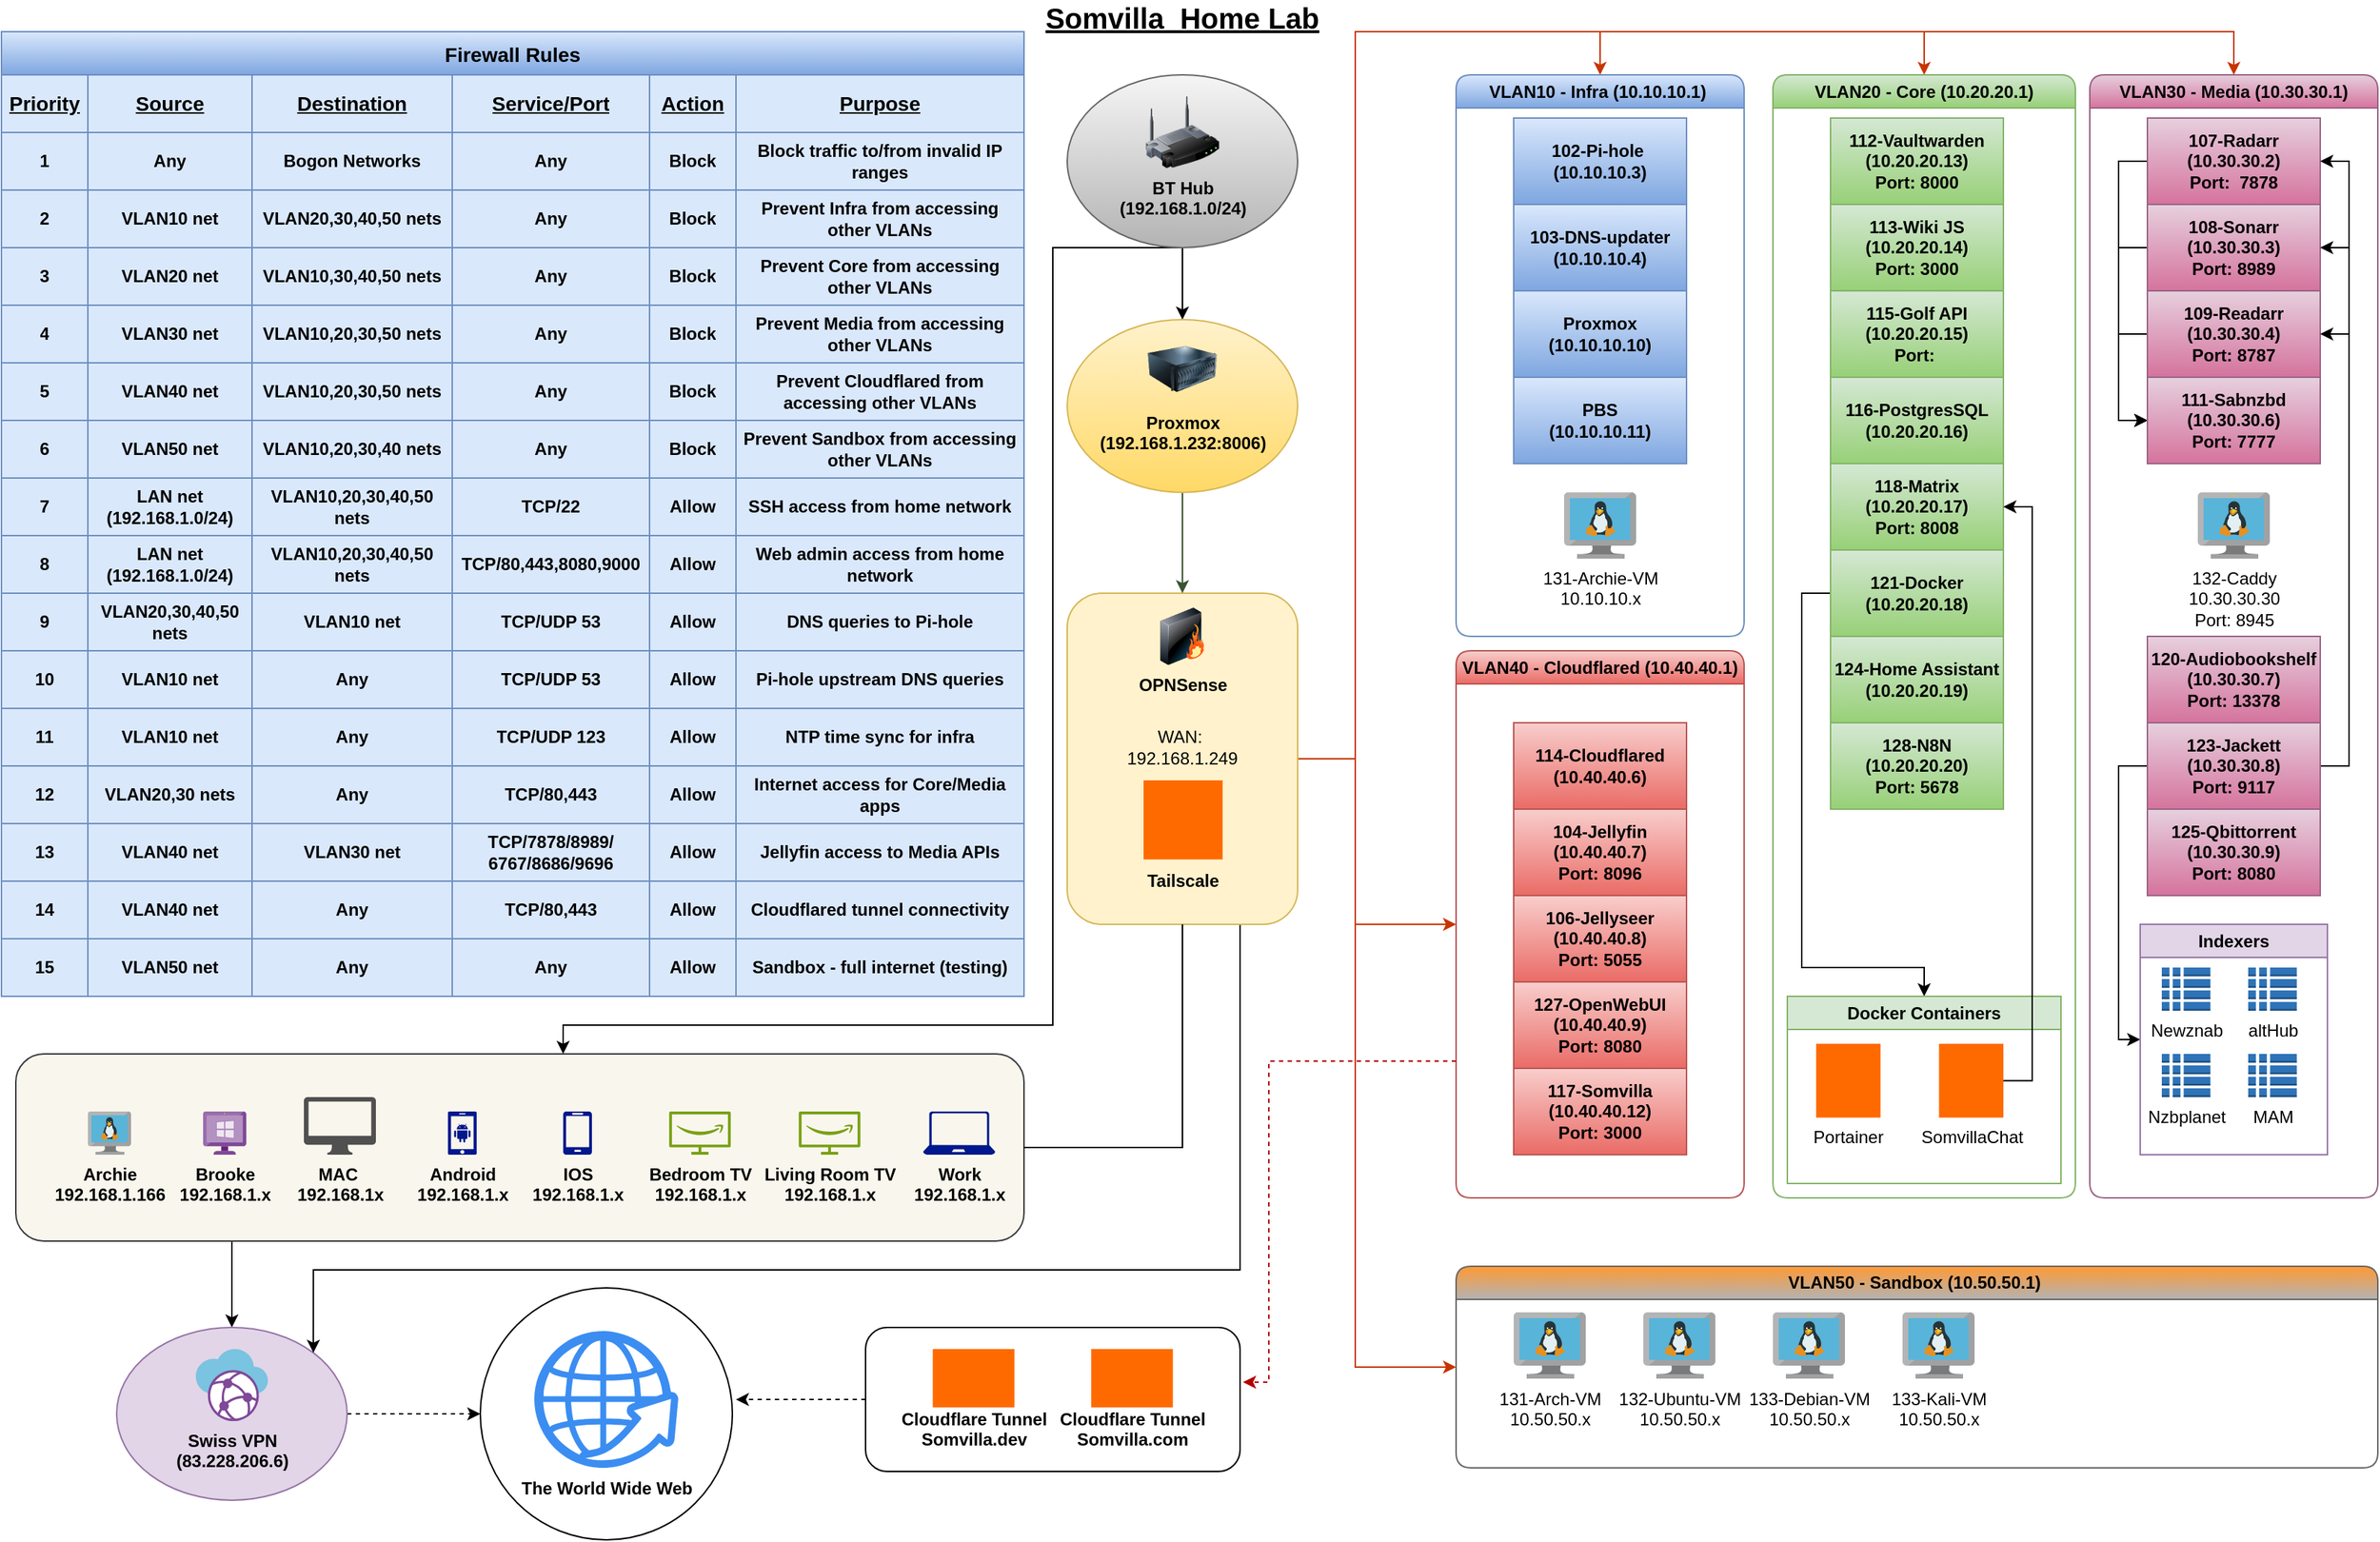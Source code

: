 <mxfile version="28.1.2">
  <diagram name="Page-1" id="2l_jHQsMw_nlB7P-kN3d">
    <mxGraphModel dx="1414" dy="768" grid="1" gridSize="10" guides="1" tooltips="1" connect="1" arrows="1" fold="1" page="1" pageScale="1" pageWidth="1700" pageHeight="1100" math="0" shadow="0">
      <root>
        <mxCell id="0" />
        <mxCell id="1" parent="0" />
        <mxCell id="kyZzKkCnzPRXWl6qujbp-226" value="" style="ellipse;whiteSpace=wrap;html=1;aspect=fixed;" parent="1" vertex="1">
          <mxGeometry x="362.5" y="912.5" width="175" height="175" as="geometry" />
        </mxCell>
        <mxCell id="kyZzKkCnzPRXWl6qujbp-37" style="edgeStyle=orthogonalEdgeStyle;rounded=0;orthogonalLoop=1;jettySize=auto;html=1;exitX=0;exitY=0.5;exitDx=0;exitDy=0;dashed=1;strokeColor=light-dark(#000000,#FF0000);entryX=1.014;entryY=0.443;entryDx=0;entryDy=0;entryPerimeter=0;" parent="1" source="kyZzKkCnzPRXWl6qujbp-31" target="kyZzKkCnzPRXWl6qujbp-226" edge="1">
          <mxGeometry relative="1" as="geometry">
            <mxPoint x="550" y="990" as="targetPoint" />
          </mxGeometry>
        </mxCell>
        <mxCell id="kyZzKkCnzPRXWl6qujbp-31" value="" style="rounded=1;whiteSpace=wrap;html=1;container=1;collapsible=0;" parent="1" vertex="1">
          <mxGeometry x="630" y="940" width="260" height="100" as="geometry" />
        </mxCell>
        <mxCell id="kyZzKkCnzPRXWl6qujbp-24" value="&lt;div&gt;&lt;br&gt;&lt;/div&gt;&lt;div&gt;&lt;br&gt;&lt;/div&gt;&lt;div&gt;&lt;br&gt;&lt;/div&gt;&lt;div&gt;&lt;br&gt;&lt;/div&gt;&lt;div&gt;&lt;br&gt;&lt;/div&gt;&lt;div&gt;Cloudflare Tunnel&lt;br&gt;Somvilla.dev&lt;/div&gt;" style="points=[];aspect=fixed;html=1;align=center;shadow=0;dashed=0;fillColor=#FF6A00;strokeColor=none;shape=mxgraph.alibaba_cloud.clouddev;fontStyle=1" parent="kyZzKkCnzPRXWl6qujbp-31" vertex="1">
          <mxGeometry x="46.65" y="15" width="56.7" height="40.5" as="geometry" />
        </mxCell>
        <mxCell id="qBCkmrOF__fB7yVJp3Rr-75" value="&lt;div&gt;&lt;br&gt;&lt;/div&gt;&lt;div&gt;&lt;br&gt;&lt;/div&gt;&lt;div&gt;&lt;br&gt;&lt;/div&gt;&lt;div&gt;&lt;br&gt;&lt;/div&gt;&lt;div&gt;&lt;br&gt;&lt;/div&gt;&lt;div&gt;Cloudflare Tunnel&lt;br&gt;Somvilla.com&lt;/div&gt;" style="points=[];aspect=fixed;html=1;align=center;shadow=0;dashed=0;fillColor=#FF6A00;strokeColor=none;shape=mxgraph.alibaba_cloud.clouddev;fontStyle=1" parent="kyZzKkCnzPRXWl6qujbp-31" vertex="1">
          <mxGeometry x="156.65" y="15" width="56.7" height="40.5" as="geometry" />
        </mxCell>
        <mxCell id="CJNbvoDMB4cZCmzuY-xy-2" style="edgeStyle=orthogonalEdgeStyle;rounded=0;orthogonalLoop=1;jettySize=auto;html=1;exitX=0.5;exitY=1;exitDx=0;exitDy=0;" parent="1" source="qBCkmrOF__fB7yVJp3Rr-79" target="qBCkmrOF__fB7yVJp3Rr-59" edge="1">
          <mxGeometry relative="1" as="geometry">
            <Array as="points">
              <mxPoint x="190" y="880" />
            </Array>
          </mxGeometry>
        </mxCell>
        <object label="" subnet="192.168.1" id="qBCkmrOF__fB7yVJp3Rr-79">
          <mxCell style="rounded=1;whiteSpace=wrap;html=1;container=1;collapsible=0;metaEdit=0;fillColor=#f9f7ed;strokeColor=#36393d;" parent="1" vertex="1">
            <mxGeometry x="40" y="750" width="700" height="130" as="geometry" />
          </mxCell>
        </object>
        <mxCell id="kyZzKkCnzPRXWl6qujbp-230" value="" style="group" parent="qBCkmrOF__fB7yVJp3Rr-79" vertex="1" connectable="0">
          <mxGeometry x="50" y="30" width="630" height="40" as="geometry" />
        </mxCell>
        <object label="&lt;div&gt;Work&lt;/div&gt;&lt;div&gt;%subnet%.x&lt;/div&gt;" placeholders="1" id="kyZzKkCnzPRXWl6qujbp-229">
          <mxCell style="sketch=0;aspect=fixed;pointerEvents=1;shadow=0;dashed=0;html=1;strokeColor=none;labelPosition=center;verticalLabelPosition=bottom;verticalAlign=top;align=center;fillColor=#00188D;shape=mxgraph.azure.laptop;fontStyle=1" parent="kyZzKkCnzPRXWl6qujbp-230" vertex="1">
            <mxGeometry x="580" y="10" width="50" height="30" as="geometry" />
          </mxCell>
        </object>
        <object label="&lt;div&gt;Living Room TV&lt;/div&gt;&lt;div&gt;%subnet%.x&lt;/div&gt;" placeholders="1" id="qBCkmrOF__fB7yVJp3Rr-73">
          <mxCell style="sketch=0;outlineConnect=0;fontColor=light-dark(#000000,#FFFFFF);gradientColor=none;fillColor=#7AA116;strokeColor=none;dashed=0;verticalLabelPosition=bottom;verticalAlign=top;align=center;html=1;fontSize=12;fontStyle=1;aspect=fixed;pointerEvents=1;shape=mxgraph.aws4.firetv;labelBackgroundColor=none;" parent="kyZzKkCnzPRXWl6qujbp-230" vertex="1">
            <mxGeometry x="490" y="10" width="50" height="30" as="geometry" />
          </mxCell>
        </object>
        <object label="&lt;div&gt;Bedroom TV&lt;/div&gt;&lt;div&gt;%subnet%.x&lt;/div&gt;" placeholders="1" id="qBCkmrOF__fB7yVJp3Rr-71">
          <mxCell style="sketch=0;outlineConnect=0;fontColor=light-dark(#000000,#FFFFFF);gradientColor=none;fillColor=#7AA116;strokeColor=none;dashed=0;verticalLabelPosition=bottom;verticalAlign=top;align=center;html=1;fontSize=12;fontStyle=1;aspect=fixed;pointerEvents=1;shape=mxgraph.aws4.firetv;labelBackgroundColor=none;" parent="kyZzKkCnzPRXWl6qujbp-230" vertex="1">
            <mxGeometry x="400" y="10" width="50" height="30" as="geometry" />
          </mxCell>
        </object>
        <object label="&lt;div&gt;IOS&lt;/div&gt;&lt;div&gt;%subnet%.x&lt;/div&gt;" placeholders="1" id="qBCkmrOF__fB7yVJp3Rr-55">
          <mxCell style="sketch=0;aspect=fixed;pointerEvents=1;shadow=0;dashed=0;html=1;strokeColor=none;labelPosition=center;verticalLabelPosition=bottom;verticalAlign=top;align=center;fillColor=#00188D;shape=mxgraph.azure.mobile;labelBackgroundColor=none;fontStyle=1;fontColor=light-dark(#000000,#FFFFFF);" parent="kyZzKkCnzPRXWl6qujbp-230" vertex="1">
            <mxGeometry x="330" y="10" width="20" height="30" as="geometry" />
          </mxCell>
        </object>
        <object label="&lt;div&gt;Android&lt;/div&gt;&lt;div&gt;%subnet%.x&lt;/div&gt;" placeholders="1" id="qBCkmrOF__fB7yVJp3Rr-54">
          <mxCell style="sketch=0;aspect=fixed;pointerEvents=1;shadow=0;dashed=0;html=1;strokeColor=none;labelPosition=center;verticalLabelPosition=bottom;verticalAlign=top;align=center;fillColor=#00188D;shape=mxgraph.mscae.enterprise.android_phone;labelBackgroundColor=none;fontStyle=1;fontColor=light-dark(#000000,#FFFFFF);" parent="kyZzKkCnzPRXWl6qujbp-230" vertex="1">
            <mxGeometry x="250" y="10" width="20" height="30" as="geometry" />
          </mxCell>
        </object>
        <object label="Brooke&lt;br&gt;%subnet%.x" placeholders="1" id="qBCkmrOF__fB7yVJp3Rr-81">
          <mxCell style="image;sketch=0;aspect=fixed;html=1;points=[];align=center;fontSize=12;image=img/lib/mscae/VM_Windows_Non_Azure.svg;labelBackgroundColor=none;fontStyle=1;fontColor=light-dark(#000000,#FFFFFF);" parent="kyZzKkCnzPRXWl6qujbp-230" vertex="1">
            <mxGeometry x="80" y="10" width="30" height="30" as="geometry" />
          </mxCell>
        </object>
        <object label="Archie&lt;br&gt;%subnet%.166" placeholders="1" id="qBCkmrOF__fB7yVJp3Rr-80">
          <mxCell style="image;sketch=0;aspect=fixed;html=1;points=[];align=center;fontSize=12;image=img/lib/mscae/VM_Linux.svg;labelBackgroundColor=none;fontStyle=1;fontColor=light-dark(#000000,#FFFFFF);" parent="kyZzKkCnzPRXWl6qujbp-230" vertex="1">
            <mxGeometry y="10" width="30" height="30" as="geometry" />
          </mxCell>
        </object>
        <object label="&lt;div&gt;MAC&amp;nbsp;&lt;/div&gt;&lt;div&gt;%subnet%x&lt;/div&gt;" placeholders="1" id="kyZzKkCnzPRXWl6qujbp-225">
          <mxCell style="sketch=0;pointerEvents=1;shadow=0;dashed=0;html=1;strokeColor=none;fillColor=#505050;labelPosition=center;verticalLabelPosition=bottom;verticalAlign=top;outlineConnect=0;align=center;shape=mxgraph.office.devices.mac_client;labelBackgroundColor=none;fontStyle=1;fontColor=light-dark(#000000,#FFFFFF);" parent="kyZzKkCnzPRXWl6qujbp-230" vertex="1">
            <mxGeometry x="150" width="50" height="40" as="geometry" />
          </mxCell>
        </object>
        <mxCell id="kyZzKkCnzPRXWl6qujbp-36" style="edgeStyle=orthogonalEdgeStyle;rounded=0;orthogonalLoop=1;jettySize=auto;html=1;exitX=1;exitY=0.5;exitDx=0;exitDy=0;dashed=1;strokeColor=light-dark(#000000,#FF0000);entryX=0;entryY=0.5;entryDx=0;entryDy=0;" parent="1" source="qBCkmrOF__fB7yVJp3Rr-59" target="kyZzKkCnzPRXWl6qujbp-226" edge="1">
          <mxGeometry relative="1" as="geometry">
            <mxPoint x="350" y="1010" as="targetPoint" />
          </mxGeometry>
        </mxCell>
        <mxCell id="qBCkmrOF__fB7yVJp3Rr-59" value="" style="ellipse;whiteSpace=wrap;html=1;container=1;collapsible=0;fillColor=#e1d5e7;strokeColor=#9673a6;fontStyle=1" parent="1" vertex="1">
          <mxGeometry x="110" y="940" width="160" height="120" as="geometry" />
        </mxCell>
        <mxCell id="qBCkmrOF__fB7yVJp3Rr-56" value="&lt;div&gt;Swiss VPN&lt;/div&gt;&lt;div&gt;(83.228.206.6)&lt;/div&gt;" style="image;sketch=0;aspect=fixed;html=1;points=[];align=center;fontSize=12;image=img/lib/mscae/Virtual_WANs.svg;labelBackgroundColor=none;fontStyle=1" parent="qBCkmrOF__fB7yVJp3Rr-59" vertex="1">
          <mxGeometry x="55" y="15" width="50" height="50" as="geometry" />
        </mxCell>
        <object label="VLAN30 - Media (10.30.30.1)" placeholders="1" subnet="10.30.30." id="qBCkmrOF__fB7yVJp3Rr-13">
          <mxCell style="swimlane;whiteSpace=wrap;html=1;fillColor=#e6d0de;strokeColor=#996185;rounded=1;collapsible=0;gradientColor=#d5739d;swimlaneFillColor=default;" parent="1" vertex="1">
            <mxGeometry x="1480" y="70" width="200" height="780" as="geometry" />
          </mxCell>
        </object>
        <mxCell id="kyZzKkCnzPRXWl6qujbp-56" style="edgeStyle=orthogonalEdgeStyle;rounded=0;orthogonalLoop=1;jettySize=auto;html=1;exitX=0;exitY=0.5;exitDx=0;exitDy=0;entryX=0;entryY=0.5;entryDx=0;entryDy=0;" parent="qBCkmrOF__fB7yVJp3Rr-13" source="qBCkmrOF__fB7yVJp3Rr-26" target="qBCkmrOF__fB7yVJp3Rr-30" edge="1">
          <mxGeometry relative="1" as="geometry" />
        </mxCell>
        <object label="&lt;div&gt;107-Radarr&lt;/div&gt;&lt;div&gt;(%subnet%2)&lt;/div&gt;&lt;div&gt;Port:&amp;nbsp; 7878&lt;/div&gt;" placeholders="1" id="qBCkmrOF__fB7yVJp3Rr-26">
          <mxCell style="rounded=0;whiteSpace=wrap;html=1;fillColor=#e6d0de;strokeColor=#996185;gradientColor=#d5739d;fontStyle=1" parent="qBCkmrOF__fB7yVJp3Rr-13" vertex="1">
            <mxGeometry x="40" y="30" width="120" height="60" as="geometry" />
          </mxCell>
        </object>
        <mxCell id="kyZzKkCnzPRXWl6qujbp-57" style="edgeStyle=orthogonalEdgeStyle;rounded=0;orthogonalLoop=1;jettySize=auto;html=1;exitX=0;exitY=0.5;exitDx=0;exitDy=0;entryX=0;entryY=0.5;entryDx=0;entryDy=0;" parent="qBCkmrOF__fB7yVJp3Rr-13" source="qBCkmrOF__fB7yVJp3Rr-27" target="qBCkmrOF__fB7yVJp3Rr-30" edge="1">
          <mxGeometry relative="1" as="geometry" />
        </mxCell>
        <object label="&lt;div&gt;108-Sonarr&lt;/div&gt;&lt;div&gt;(%subnet%3)&lt;/div&gt;&lt;div&gt;Port: 8989&lt;/div&gt;" placeholders="1" id="qBCkmrOF__fB7yVJp3Rr-27">
          <mxCell style="rounded=0;whiteSpace=wrap;html=1;fillColor=#e6d0de;strokeColor=#996185;gradientColor=#d5739d;fontStyle=1" parent="qBCkmrOF__fB7yVJp3Rr-13" vertex="1">
            <mxGeometry x="40" y="90" width="120" height="60" as="geometry" />
          </mxCell>
        </object>
        <mxCell id="kyZzKkCnzPRXWl6qujbp-58" style="edgeStyle=orthogonalEdgeStyle;rounded=0;orthogonalLoop=1;jettySize=auto;html=1;exitX=0;exitY=0.5;exitDx=0;exitDy=0;entryX=0;entryY=0.5;entryDx=0;entryDy=0;" parent="qBCkmrOF__fB7yVJp3Rr-13" source="qBCkmrOF__fB7yVJp3Rr-28" target="qBCkmrOF__fB7yVJp3Rr-30" edge="1">
          <mxGeometry relative="1" as="geometry" />
        </mxCell>
        <object label="&lt;div&gt;109-Readarr&lt;/div&gt;&lt;div&gt;(%subnet%4)&lt;/div&gt;&lt;div&gt;Port: 8787&lt;/div&gt;" placeholders="1" id="qBCkmrOF__fB7yVJp3Rr-28">
          <mxCell style="rounded=0;whiteSpace=wrap;html=1;fillColor=#e6d0de;strokeColor=#996185;gradientColor=#d5739d;fontStyle=1" parent="qBCkmrOF__fB7yVJp3Rr-13" vertex="1">
            <mxGeometry x="40" y="150" width="120" height="60" as="geometry" />
          </mxCell>
        </object>
        <object label="&lt;div&gt;111-Sabnzbd&lt;/div&gt;&lt;div&gt;(%subnet%6)&lt;/div&gt;&lt;div&gt;Port: 7777&lt;/div&gt;" placeholders="1" id="qBCkmrOF__fB7yVJp3Rr-30">
          <mxCell style="rounded=0;whiteSpace=wrap;html=1;fillColor=#e6d0de;strokeColor=#996185;gradientColor=#d5739d;fontStyle=1" parent="qBCkmrOF__fB7yVJp3Rr-13" vertex="1">
            <mxGeometry x="40" y="210" width="120" height="60" as="geometry" />
          </mxCell>
        </object>
        <object label="&lt;div&gt;120-Audiobookshelf&lt;/div&gt;&lt;div&gt;(%subnet%7)&lt;/div&gt;&lt;div&gt;Port: 13378&lt;/div&gt;" placeholders="1" id="qBCkmrOF__fB7yVJp3Rr-36">
          <mxCell style="rounded=0;whiteSpace=wrap;html=1;fillColor=#e6d0de;strokeColor=#996185;gradientColor=#d5739d;fontStyle=1" parent="qBCkmrOF__fB7yVJp3Rr-13" vertex="1">
            <mxGeometry x="40" y="390" width="120" height="60" as="geometry" />
          </mxCell>
        </object>
        <mxCell id="kyZzKkCnzPRXWl6qujbp-51" style="edgeStyle=orthogonalEdgeStyle;rounded=0;orthogonalLoop=1;jettySize=auto;html=1;exitX=0;exitY=0.5;exitDx=0;exitDy=0;entryX=0;entryY=0.5;entryDx=0;entryDy=0;" parent="qBCkmrOF__fB7yVJp3Rr-13" source="qBCkmrOF__fB7yVJp3Rr-37" target="kyZzKkCnzPRXWl6qujbp-45" edge="1">
          <mxGeometry relative="1" as="geometry" />
        </mxCell>
        <mxCell id="kyZzKkCnzPRXWl6qujbp-52" style="edgeStyle=orthogonalEdgeStyle;rounded=0;orthogonalLoop=1;jettySize=auto;html=1;exitX=1;exitY=0.5;exitDx=0;exitDy=0;entryX=1;entryY=0.5;entryDx=0;entryDy=0;" parent="qBCkmrOF__fB7yVJp3Rr-13" source="qBCkmrOF__fB7yVJp3Rr-37" target="qBCkmrOF__fB7yVJp3Rr-26" edge="1">
          <mxGeometry relative="1" as="geometry" />
        </mxCell>
        <mxCell id="kyZzKkCnzPRXWl6qujbp-53" style="edgeStyle=orthogonalEdgeStyle;rounded=0;orthogonalLoop=1;jettySize=auto;html=1;exitX=1;exitY=0.5;exitDx=0;exitDy=0;entryX=1;entryY=0.5;entryDx=0;entryDy=0;" parent="qBCkmrOF__fB7yVJp3Rr-13" source="qBCkmrOF__fB7yVJp3Rr-37" target="qBCkmrOF__fB7yVJp3Rr-27" edge="1">
          <mxGeometry relative="1" as="geometry" />
        </mxCell>
        <mxCell id="kyZzKkCnzPRXWl6qujbp-54" style="edgeStyle=orthogonalEdgeStyle;rounded=0;orthogonalLoop=1;jettySize=auto;html=1;exitX=1;exitY=0.5;exitDx=0;exitDy=0;entryX=1;entryY=0.5;entryDx=0;entryDy=0;" parent="qBCkmrOF__fB7yVJp3Rr-13" source="qBCkmrOF__fB7yVJp3Rr-37" target="qBCkmrOF__fB7yVJp3Rr-28" edge="1">
          <mxGeometry relative="1" as="geometry" />
        </mxCell>
        <object label="&lt;div&gt;123-Jackett&lt;/div&gt;&lt;div&gt;(%subnet%8)&lt;/div&gt;&lt;div&gt;Port:&amp;nbsp;&lt;span class=&quot;_97w2Z3njlMm7Og_zyqu4&quot;&gt;9117&lt;/span&gt;&lt;/div&gt;" placeholders="1" id="qBCkmrOF__fB7yVJp3Rr-37">
          <mxCell style="rounded=0;whiteSpace=wrap;html=1;fillColor=#e6d0de;strokeColor=#996185;gradientColor=#d5739d;fontStyle=1" parent="qBCkmrOF__fB7yVJp3Rr-13" vertex="1">
            <mxGeometry x="40" y="450" width="120" height="60" as="geometry" />
          </mxCell>
        </object>
        <object label="&lt;div&gt;125-Qbittorrent&lt;/div&gt;&lt;div&gt;(%subnet%9)&lt;/div&gt;&lt;div&gt;Port:&amp;nbsp;&lt;span class=&quot;_97w2Z3njlMm7Og_zyqu4&quot;&gt;8080&lt;/span&gt;&lt;/div&gt;" placeholders="1" id="qBCkmrOF__fB7yVJp3Rr-38">
          <mxCell style="rounded=0;whiteSpace=wrap;html=1;fillColor=#e6d0de;strokeColor=#996185;gradientColor=#d5739d;fontStyle=1" parent="qBCkmrOF__fB7yVJp3Rr-13" vertex="1">
            <mxGeometry x="40" y="510" width="120" height="60" as="geometry" />
          </mxCell>
        </object>
        <mxCell id="kyZzKkCnzPRXWl6qujbp-45" value="Indexers" style="swimlane;whiteSpace=wrap;html=1;collapsible=0;fillColor=#e1d5e7;strokeColor=#9673a6;" parent="qBCkmrOF__fB7yVJp3Rr-13" vertex="1">
          <mxGeometry x="35" y="590" width="130" height="160" as="geometry" />
        </mxCell>
        <mxCell id="kyZzKkCnzPRXWl6qujbp-48" value="Newznab" style="outlineConnect=0;dashed=0;verticalLabelPosition=bottom;verticalAlign=top;align=center;html=1;shape=mxgraph.aws3.global_secondary_index;fillColor=#2E73B8;gradientColor=none;" parent="kyZzKkCnzPRXWl6qujbp-45" vertex="1">
          <mxGeometry x="15" y="30" width="33.75" height="30" as="geometry" />
        </mxCell>
        <mxCell id="kyZzKkCnzPRXWl6qujbp-47" value="altHub" style="outlineConnect=0;dashed=0;verticalLabelPosition=bottom;verticalAlign=top;align=center;html=1;shape=mxgraph.aws3.global_secondary_index;fillColor=#2E73B8;gradientColor=none;" parent="kyZzKkCnzPRXWl6qujbp-45" vertex="1">
          <mxGeometry x="75" y="30" width="33.75" height="30" as="geometry" />
        </mxCell>
        <mxCell id="kyZzKkCnzPRXWl6qujbp-49" value="Nzbplanet" style="outlineConnect=0;dashed=0;verticalLabelPosition=bottom;verticalAlign=top;align=center;html=1;shape=mxgraph.aws3.global_secondary_index;fillColor=#2E73B8;gradientColor=none;" parent="kyZzKkCnzPRXWl6qujbp-45" vertex="1">
          <mxGeometry x="15" y="90" width="33.75" height="30" as="geometry" />
        </mxCell>
        <mxCell id="kyZzKkCnzPRXWl6qujbp-50" value="MAM" style="outlineConnect=0;dashed=0;verticalLabelPosition=bottom;verticalAlign=top;align=center;html=1;shape=mxgraph.aws3.global_secondary_index;fillColor=#2E73B8;gradientColor=none;" parent="kyZzKkCnzPRXWl6qujbp-45" vertex="1">
          <mxGeometry x="75" y="90" width="33.75" height="30" as="geometry" />
        </mxCell>
        <object label="132-Caddy&lt;br&gt;&lt;div&gt;%subnet%30&lt;/div&gt;&lt;div&gt;Port: 8945&lt;/div&gt;" placeholders="1" id="uNz4jHYMkyAiYBB2hXOG-1">
          <mxCell style="image;sketch=0;aspect=fixed;html=1;points=[];align=center;fontSize=12;image=img/lib/mscae/VM_Linux.svg;" vertex="1" parent="qBCkmrOF__fB7yVJp3Rr-13">
            <mxGeometry x="75" y="290" width="50" height="46" as="geometry" />
          </mxCell>
        </object>
        <mxCell id="CJNbvoDMB4cZCmzuY-xy-11" style="edgeStyle=orthogonalEdgeStyle;rounded=0;orthogonalLoop=1;jettySize=auto;html=1;exitX=1;exitY=0.5;exitDx=0;exitDy=0;fillColor=#fa6800;strokeColor=#C73500;entryX=0.5;entryY=0;entryDx=0;entryDy=0;" parent="1" source="qBCkmrOF__fB7yVJp3Rr-2" target="qBCkmrOF__fB7yVJp3Rr-13" edge="1">
          <mxGeometry relative="1" as="geometry">
            <Array as="points">
              <mxPoint x="970" y="545" />
              <mxPoint x="970" y="40" />
              <mxPoint x="1580" y="40" />
            </Array>
            <mxPoint x="1580" y="50" as="targetPoint" />
          </mxGeometry>
        </mxCell>
        <mxCell id="kyZzKkCnzPRXWl6qujbp-25" style="edgeStyle=orthogonalEdgeStyle;rounded=0;orthogonalLoop=1;jettySize=auto;html=1;exitX=1;exitY=0.5;exitDx=0;exitDy=0;entryX=0.5;entryY=0;entryDx=0;entryDy=0;fillColor=#fa6800;strokeColor=#C73500;" parent="1" source="qBCkmrOF__fB7yVJp3Rr-2" target="qBCkmrOF__fB7yVJp3Rr-3" edge="1">
          <mxGeometry relative="1" as="geometry">
            <Array as="points">
              <mxPoint x="970" y="545" />
              <mxPoint x="970" y="40" />
              <mxPoint x="1140" y="40" />
            </Array>
          </mxGeometry>
        </mxCell>
        <mxCell id="kyZzKkCnzPRXWl6qujbp-26" style="edgeStyle=orthogonalEdgeStyle;rounded=0;orthogonalLoop=1;jettySize=auto;html=1;exitX=1;exitY=0.5;exitDx=0;exitDy=0;entryX=0;entryY=0.5;entryDx=0;entryDy=0;fillColor=#fa6800;strokeColor=#C73500;" parent="1" source="qBCkmrOF__fB7yVJp3Rr-2" target="qBCkmrOF__fB7yVJp3Rr-40" edge="1">
          <mxGeometry relative="1" as="geometry">
            <Array as="points">
              <mxPoint x="970" y="545" />
              <mxPoint x="970" y="660" />
            </Array>
          </mxGeometry>
        </mxCell>
        <mxCell id="kyZzKkCnzPRXWl6qujbp-66" style="edgeStyle=orthogonalEdgeStyle;rounded=0;orthogonalLoop=1;jettySize=auto;html=1;exitX=1;exitY=0.5;exitDx=0;exitDy=0;entryX=0.5;entryY=0;entryDx=0;entryDy=0;fillColor=#fff2cc;strokeColor=#C73500;" parent="1" source="qBCkmrOF__fB7yVJp3Rr-2" target="qBCkmrOF__fB7yVJp3Rr-12" edge="1">
          <mxGeometry relative="1" as="geometry">
            <Array as="points">
              <mxPoint x="970" y="545" />
              <mxPoint x="970" y="40" />
              <mxPoint x="1365" y="40" />
            </Array>
          </mxGeometry>
        </mxCell>
        <mxCell id="kyZzKkCnzPRXWl6qujbp-210" style="edgeStyle=orthogonalEdgeStyle;rounded=0;orthogonalLoop=1;jettySize=auto;html=1;exitX=1;exitY=0.5;exitDx=0;exitDy=0;entryX=0;entryY=0.5;entryDx=0;entryDy=0;fillColor=#ffe6cc;strokeColor=#C73500;" parent="1" source="qBCkmrOF__fB7yVJp3Rr-2" target="CJNbvoDMB4cZCmzuY-xy-3" edge="1">
          <mxGeometry relative="1" as="geometry">
            <Array as="points">
              <mxPoint x="970" y="545" />
              <mxPoint x="970" y="968" />
            </Array>
          </mxGeometry>
        </mxCell>
        <mxCell id="-FFX6FsGWwvrQuwG8x9h-3" style="edgeStyle=orthogonalEdgeStyle;rounded=0;orthogonalLoop=1;jettySize=auto;html=1;exitX=0.75;exitY=1;exitDx=0;exitDy=0;entryX=1;entryY=0;entryDx=0;entryDy=0;" parent="1" source="qBCkmrOF__fB7yVJp3Rr-2" target="qBCkmrOF__fB7yVJp3Rr-59" edge="1">
          <mxGeometry relative="1" as="geometry">
            <Array as="points">
              <mxPoint x="890" y="900" />
              <mxPoint x="247" y="900" />
            </Array>
          </mxGeometry>
        </mxCell>
        <mxCell id="qBCkmrOF__fB7yVJp3Rr-2" value="&lt;div&gt;&lt;br&gt;&lt;/div&gt;&lt;div&gt;&lt;br&gt;&lt;/div&gt;&lt;div&gt;&lt;br&gt;&lt;/div&gt;&lt;div&gt;&lt;br&gt;&lt;/div&gt;&lt;div&gt;&lt;br&gt;&lt;/div&gt;&lt;br&gt;&lt;div&gt;WAN:&amp;nbsp;&lt;/div&gt;&lt;div&gt;192.168.1.249&lt;/div&gt;&lt;div&gt;&lt;br&gt;&lt;/div&gt;" style="rounded=1;whiteSpace=wrap;html=1;verticalAlign=top;fillColor=#fff2cc;strokeColor=#d6b656;container=1;collapsible=0;" parent="1" vertex="1">
          <mxGeometry x="770" y="430" width="160" height="230" as="geometry" />
        </mxCell>
        <mxCell id="kyZzKkCnzPRXWl6qujbp-1" value="&lt;div&gt;OPNSense&lt;/div&gt;" style="image;html=1;image=img/lib/clip_art/networking/Firewall_128x128.png;labelBackgroundColor=none;fontStyle=1" parent="qBCkmrOF__fB7yVJp3Rr-2" vertex="1">
          <mxGeometry x="60.0" y="10" width="40" height="40" as="geometry" />
        </mxCell>
        <mxCell id="qBCkmrOF__fB7yVJp3Rr-60" value="&lt;div&gt;&lt;br&gt;&lt;/div&gt;&lt;div&gt;&lt;br&gt;&lt;/div&gt;&lt;div&gt;&lt;br&gt;&lt;/div&gt;&lt;div&gt;&lt;br&gt;&lt;/div&gt;&lt;div&gt;&lt;br&gt;&lt;/div&gt;&lt;div&gt;&lt;br&gt;&lt;/div&gt;&lt;div&gt;Tailscale&lt;/div&gt;" style="points=[];aspect=fixed;html=1;align=center;shadow=0;dashed=0;fillColor=#FF6A00;strokeColor=none;shape=mxgraph.alibaba_cloud.vpn_gateway;fontStyle=1" parent="qBCkmrOF__fB7yVJp3Rr-2" vertex="1">
          <mxGeometry x="53" y="130" width="54.9" height="54.9" as="geometry" />
        </mxCell>
        <object label="VLAN10 - Infra (10.10.10.1)&amp;nbsp;" placeholders="1" subnet="10.10.10." id="qBCkmrOF__fB7yVJp3Rr-3">
          <mxCell style="swimlane;whiteSpace=wrap;html=1;fillColor=#dae8fc;strokeColor=#6c8ebf;rounded=1;collapsible=0;gradientColor=#7ea6e0;swimlaneFillColor=default;" parent="1" vertex="1">
            <mxGeometry x="1040" y="70" width="200" height="390" as="geometry">
              <mxRectangle x="60" y="360" width="130" height="30" as="alternateBounds" />
            </mxGeometry>
          </mxCell>
        </object>
        <object label="&lt;div&gt;102-Pi-hole&amp;nbsp;&lt;/div&gt;&lt;div&gt;(%subnet%3)&lt;/div&gt;" placeholders="1" id="qBCkmrOF__fB7yVJp3Rr-5">
          <mxCell style="rounded=0;whiteSpace=wrap;html=1;fillColor=#dae8fc;strokeColor=#6c8ebf;gradientColor=#7ea6e0;fontStyle=1" parent="qBCkmrOF__fB7yVJp3Rr-3" vertex="1">
            <mxGeometry x="40" y="30" width="120" height="60" as="geometry" />
          </mxCell>
        </object>
        <object label="&lt;div&gt;103-DNS-updater&lt;/div&gt;&lt;div&gt;(%subnet%4)&lt;/div&gt;" placeholders="1" id="qBCkmrOF__fB7yVJp3Rr-6">
          <mxCell style="rounded=0;whiteSpace=wrap;html=1;fillColor=#dae8fc;strokeColor=#6c8ebf;gradientColor=#7ea6e0;fontStyle=1" parent="qBCkmrOF__fB7yVJp3Rr-3" vertex="1">
            <mxGeometry x="40" y="90" width="120" height="60" as="geometry" />
          </mxCell>
        </object>
        <object label="&lt;div&gt;Proxmox&lt;/div&gt;&lt;div&gt;(%subnet%10)&lt;/div&gt;" placeholders="1" id="qBCkmrOF__fB7yVJp3Rr-9">
          <mxCell style="rounded=0;whiteSpace=wrap;html=1;fillColor=#dae8fc;strokeColor=#6c8ebf;gradientColor=#7ea6e0;fontStyle=1" parent="qBCkmrOF__fB7yVJp3Rr-3" vertex="1">
            <mxGeometry x="40" y="150" width="120" height="60" as="geometry" />
          </mxCell>
        </object>
        <object label="&lt;div&gt;PBS&lt;/div&gt;&lt;div&gt;(%subnet%11)&lt;/div&gt;" placeholders="1" id="qBCkmrOF__fB7yVJp3Rr-11">
          <mxCell style="rounded=0;whiteSpace=wrap;html=1;fillColor=#dae8fc;strokeColor=#6c8ebf;gradientColor=#7ea6e0;fontStyle=1" parent="qBCkmrOF__fB7yVJp3Rr-3" vertex="1">
            <mxGeometry x="40" y="210" width="120" height="60" as="geometry" />
          </mxCell>
        </object>
        <object label="131-Archie-VM&lt;br&gt;%subnet%x" placeholders="1" id="kyZzKkCnzPRXWl6qujbp-38">
          <mxCell style="image;sketch=0;aspect=fixed;html=1;points=[];align=center;fontSize=12;image=img/lib/mscae/VM_Linux.svg;" parent="qBCkmrOF__fB7yVJp3Rr-3" vertex="1">
            <mxGeometry x="75" y="290" width="50" height="46" as="geometry" />
          </mxCell>
        </object>
        <object label="VLAN20 - Core (10.20.20.1)" placeholders="1" subnet="10.20.20." id="qBCkmrOF__fB7yVJp3Rr-12">
          <mxCell style="swimlane;whiteSpace=wrap;html=1;fillColor=#d5e8d4;strokeColor=#82b366;rounded=1;collapsible=0;gradientColor=#97d077;swimlaneFillColor=default;" parent="1" vertex="1">
            <mxGeometry x="1260" y="70" width="210" height="780" as="geometry" />
          </mxCell>
        </object>
        <object label="&lt;div&gt;112-Vaultwarden&lt;/div&gt;&lt;div&gt;(%subnet%13)&lt;/div&gt;&lt;div&gt;Port: 8000&lt;/div&gt;" placeholders="1" id="qBCkmrOF__fB7yVJp3Rr-17">
          <mxCell style="rounded=0;whiteSpace=wrap;html=1;fillColor=#d5e8d4;strokeColor=#82b366;gradientColor=#97d077;fontStyle=1" parent="qBCkmrOF__fB7yVJp3Rr-12" vertex="1">
            <mxGeometry x="40" y="30" width="120" height="60" as="geometry" />
          </mxCell>
        </object>
        <object label="&lt;div&gt;113-Wiki JS&lt;/div&gt;&lt;div&gt;(%subnet%14)&lt;/div&gt;&lt;div&gt;Port: 3000&lt;/div&gt;" placeholders="1" id="qBCkmrOF__fB7yVJp3Rr-18">
          <mxCell style="rounded=0;whiteSpace=wrap;html=1;fillColor=#d5e8d4;strokeColor=#82b366;gradientColor=#97d077;fontStyle=1" parent="qBCkmrOF__fB7yVJp3Rr-12" vertex="1">
            <mxGeometry x="40" y="90" width="120" height="60" as="geometry" />
          </mxCell>
        </object>
        <object label="&lt;div&gt;115-Golf API&lt;/div&gt;&lt;div&gt;(%subnet%15)&lt;/div&gt;&lt;div&gt;Port:&amp;nbsp;&lt;/div&gt;" placeholders="1" id="qBCkmrOF__fB7yVJp3Rr-19">
          <mxCell style="rounded=0;whiteSpace=wrap;html=1;fillColor=#d5e8d4;strokeColor=#82b366;gradientColor=#97d077;fontStyle=1" parent="qBCkmrOF__fB7yVJp3Rr-12" vertex="1">
            <mxGeometry x="40" y="150" width="120" height="60" as="geometry" />
          </mxCell>
        </object>
        <object label="&lt;div&gt;116-PostgresSQL&lt;/div&gt;&lt;div&gt;(%subnet%16)&lt;/div&gt;" placeholders="1" id="qBCkmrOF__fB7yVJp3Rr-20">
          <mxCell style="rounded=0;whiteSpace=wrap;html=1;fillColor=#d5e8d4;strokeColor=#82b366;gradientColor=#97d077;fontStyle=1" parent="qBCkmrOF__fB7yVJp3Rr-12" vertex="1">
            <mxGeometry x="40" y="210" width="120" height="60" as="geometry" />
          </mxCell>
        </object>
        <object label="&lt;div&gt;118-Matrix&lt;/div&gt;&lt;div&gt;(%subnet%17)&lt;br&gt;Port: 8008&lt;/div&gt;" placeholders="1" id="qBCkmrOF__fB7yVJp3Rr-22">
          <mxCell style="rounded=0;whiteSpace=wrap;html=1;fillColor=#d5e8d4;strokeColor=#82b366;gradientColor=#97d077;fontStyle=1" parent="qBCkmrOF__fB7yVJp3Rr-12" vertex="1">
            <mxGeometry x="40" y="270" width="120" height="60" as="geometry" />
          </mxCell>
        </object>
        <mxCell id="kyZzKkCnzPRXWl6qujbp-65" style="edgeStyle=orthogonalEdgeStyle;rounded=0;orthogonalLoop=1;jettySize=auto;html=1;exitX=0;exitY=0.5;exitDx=0;exitDy=0;entryX=0.5;entryY=0;entryDx=0;entryDy=0;" parent="qBCkmrOF__fB7yVJp3Rr-12" source="qBCkmrOF__fB7yVJp3Rr-23" target="kyZzKkCnzPRXWl6qujbp-61" edge="1">
          <mxGeometry relative="1" as="geometry">
            <Array as="points">
              <mxPoint x="20" y="360" />
              <mxPoint x="20" y="620" />
              <mxPoint x="105" y="620" />
            </Array>
          </mxGeometry>
        </mxCell>
        <object label="&lt;div&gt;121-Docker&lt;/div&gt;&lt;div&gt;(%subnet%18)&lt;/div&gt;" placeholders="1" id="qBCkmrOF__fB7yVJp3Rr-23">
          <mxCell style="rounded=0;whiteSpace=wrap;html=1;fillColor=#d5e8d4;strokeColor=#82b366;gradientColor=#97d077;fontStyle=1" parent="qBCkmrOF__fB7yVJp3Rr-12" vertex="1">
            <mxGeometry x="40" y="330" width="120" height="60" as="geometry" />
          </mxCell>
        </object>
        <object label="&lt;div&gt;124-Home Assistant&lt;/div&gt;&lt;div&gt;(%subnet%19)&lt;/div&gt;" placeholders="1" id="qBCkmrOF__fB7yVJp3Rr-32">
          <mxCell style="rounded=0;whiteSpace=wrap;html=1;fillColor=#d5e8d4;strokeColor=#82b366;gradientColor=#97d077;fontStyle=1" parent="qBCkmrOF__fB7yVJp3Rr-12" vertex="1">
            <mxGeometry x="40" y="390" width="120" height="60" as="geometry" />
          </mxCell>
        </object>
        <object label="&lt;div&gt;128-N8N&lt;/div&gt;&lt;div&gt;(%subnet%20)&lt;/div&gt;&lt;div&gt;Port: 5678&lt;/div&gt;" placeholders="1" id="qBCkmrOF__fB7yVJp3Rr-34">
          <mxCell style="rounded=0;whiteSpace=wrap;html=1;fillColor=#d5e8d4;strokeColor=#82b366;gradientColor=#97d077;fontStyle=1" parent="qBCkmrOF__fB7yVJp3Rr-12" vertex="1">
            <mxGeometry x="40" y="450" width="120" height="60" as="geometry" />
          </mxCell>
        </object>
        <mxCell id="kyZzKkCnzPRXWl6qujbp-61" value="Docker Containers" style="swimlane;whiteSpace=wrap;html=1;fillColor=#d5e8d4;strokeColor=#82b366;" parent="qBCkmrOF__fB7yVJp3Rr-12" vertex="1">
          <mxGeometry x="10" y="640" width="190" height="130" as="geometry" />
        </mxCell>
        <mxCell id="kyZzKkCnzPRXWl6qujbp-62" value="Portainer" style="points=[];aspect=fixed;html=1;align=center;shadow=0;dashed=0;fillColor=#FF6A00;strokeColor=none;shape=mxgraph.alibaba_cloud.ask_ack_container_service_for_kubernetes;labelPosition=center;verticalLabelPosition=bottom;verticalAlign=top;" parent="kyZzKkCnzPRXWl6qujbp-61" vertex="1">
          <mxGeometry x="20" y="32.95" width="44.7" height="51.3" as="geometry" />
        </mxCell>
        <mxCell id="kyZzKkCnzPRXWl6qujbp-64" value="SomvillaChat" style="points=[];aspect=fixed;html=1;align=center;shadow=0;dashed=0;fillColor=#FF6A00;strokeColor=none;shape=mxgraph.alibaba_cloud.ask_ack_container_service_for_kubernetes;labelPosition=center;verticalLabelPosition=bottom;verticalAlign=top;" parent="kyZzKkCnzPRXWl6qujbp-61" vertex="1">
          <mxGeometry x="105.3" y="32.95" width="44.7" height="51.3" as="geometry" />
        </mxCell>
        <mxCell id="kyZzKkCnzPRXWl6qujbp-209" style="edgeStyle=orthogonalEdgeStyle;rounded=0;orthogonalLoop=1;jettySize=auto;html=1;entryX=1;entryY=0.5;entryDx=0;entryDy=0;" parent="qBCkmrOF__fB7yVJp3Rr-12" source="kyZzKkCnzPRXWl6qujbp-64" target="qBCkmrOF__fB7yVJp3Rr-22" edge="1">
          <mxGeometry relative="1" as="geometry">
            <Array as="points">
              <mxPoint x="180" y="699" />
              <mxPoint x="180" y="300" />
            </Array>
          </mxGeometry>
        </mxCell>
        <object label="VLAN40 - Cloudflared (10.40.40.1)" placeholders="1" subnet="10.40.40." id="qBCkmrOF__fB7yVJp3Rr-40">
          <mxCell style="swimlane;whiteSpace=wrap;html=1;rounded=1;collapsible=0;fillColor=#f8cecc;strokeColor=#b85450;gradientColor=#ea6b66;swimlaneFillColor=default;" parent="1" vertex="1">
            <mxGeometry x="1040" y="470" width="200" height="380" as="geometry" />
          </mxCell>
        </object>
        <object label="&lt;div&gt;104-Jellyfin&lt;/div&gt;&lt;div&gt;(%subnet%7)&lt;/div&gt;&lt;div&gt;Port: 8096&lt;/div&gt;" placeholders="1" id="qBCkmrOF__fB7yVJp3Rr-24">
          <mxCell style="rounded=0;whiteSpace=wrap;html=1;fillColor=#f8cecc;strokeColor=#b85450;gradientColor=#ea6b66;fontStyle=1" parent="qBCkmrOF__fB7yVJp3Rr-40" vertex="1">
            <mxGeometry x="40" y="110" width="120" height="60" as="geometry" />
          </mxCell>
        </object>
        <object label="&lt;div&gt;106-Jellyseer&lt;/div&gt;&lt;div&gt;(%subnet%8)&lt;/div&gt;&lt;div&gt;Port: 5055&lt;/div&gt;" placeholders="1" id="qBCkmrOF__fB7yVJp3Rr-25">
          <mxCell style="rounded=0;whiteSpace=wrap;html=1;fillColor=#f8cecc;strokeColor=#b85450;gradientColor=#ea6b66;fontStyle=1" parent="qBCkmrOF__fB7yVJp3Rr-40" vertex="1">
            <mxGeometry x="40" y="170" width="120" height="60" as="geometry" />
          </mxCell>
        </object>
        <object label="&lt;div&gt;127-OpenWebUI&lt;/div&gt;&lt;div&gt;(%subnet%9)&lt;/div&gt;&lt;div&gt;Port: 8080&lt;/div&gt;" placeholders="1" id="qBCkmrOF__fB7yVJp3Rr-33">
          <mxCell style="rounded=0;whiteSpace=wrap;html=1;fillColor=#f8cecc;strokeColor=#b85450;gradientColor=#ea6b66;fontStyle=1" parent="qBCkmrOF__fB7yVJp3Rr-40" vertex="1">
            <mxGeometry x="40" y="230" width="120" height="60" as="geometry" />
          </mxCell>
        </object>
        <object label="&lt;div&gt;117-Somvilla&lt;/div&gt;&lt;div&gt;(%subnet%12)&lt;/div&gt;&lt;div&gt;Port: 3000&lt;/div&gt;" placeholders="1" id="qBCkmrOF__fB7yVJp3Rr-21">
          <mxCell style="rounded=0;whiteSpace=wrap;html=1;fillColor=#f8cecc;strokeColor=#b85450;gradientColor=#ea6b66;fontStyle=1" parent="qBCkmrOF__fB7yVJp3Rr-40" vertex="1">
            <mxGeometry x="40" y="290" width="120" height="60" as="geometry" />
          </mxCell>
        </object>
        <object label="&lt;div&gt;114-Cloudflared&lt;/div&gt;&lt;div&gt;(%subnet%6)&lt;/div&gt;" placeholders="1" id="qBCkmrOF__fB7yVJp3Rr-10">
          <mxCell style="rounded=0;whiteSpace=wrap;html=1;fillColor=#f8cecc;strokeColor=#b85450;gradientColor=#ea6b66;fontStyle=1" parent="qBCkmrOF__fB7yVJp3Rr-40" vertex="1">
            <mxGeometry x="40" y="50" width="120" height="60" as="geometry" />
          </mxCell>
        </object>
        <mxCell id="kyZzKkCnzPRXWl6qujbp-207" style="edgeStyle=orthogonalEdgeStyle;rounded=0;orthogonalLoop=1;jettySize=auto;html=1;exitX=0.5;exitY=1;exitDx=0;exitDy=0;entryX=0.5;entryY=0;entryDx=0;entryDy=0;" parent="1" source="qBCkmrOF__fB7yVJp3Rr-65" target="CJNbvoDMB4cZCmzuY-xy-4" edge="1">
          <mxGeometry relative="1" as="geometry" />
        </mxCell>
        <mxCell id="kyZzKkCnzPRXWl6qujbp-208" style="edgeStyle=orthogonalEdgeStyle;rounded=0;orthogonalLoop=1;jettySize=auto;html=1;exitX=0.5;exitY=1;exitDx=0;exitDy=0;" parent="1" source="qBCkmrOF__fB7yVJp3Rr-65" edge="1">
          <mxGeometry relative="1" as="geometry">
            <mxPoint x="420" y="750" as="targetPoint" />
            <Array as="points">
              <mxPoint x="760" y="190" />
              <mxPoint x="760" y="730" />
              <mxPoint x="420" y="730" />
            </Array>
          </mxGeometry>
        </mxCell>
        <mxCell id="qBCkmrOF__fB7yVJp3Rr-65" value="" style="ellipse;whiteSpace=wrap;html=1;container=1;collapsible=0;fillColor=#f5f5f5;strokeColor=#666666;gradientColor=#b3b3b3;" parent="1" vertex="1">
          <mxGeometry x="770" y="70" width="160" height="120" as="geometry" />
        </mxCell>
        <mxCell id="qBCkmrOF__fB7yVJp3Rr-67" value="&lt;div&gt;BT Hub&lt;/div&gt;&lt;div&gt;(192.168.1.0/24)&lt;/div&gt;" style="image;html=1;image=img/lib/clip_art/networking/Wireless_Router_128x128.png;labelBackgroundColor=none;fontStyle=1" parent="qBCkmrOF__fB7yVJp3Rr-65" vertex="1">
          <mxGeometry x="50" y="15" width="60" height="50" as="geometry" />
        </mxCell>
        <object label="VLAN50 - Sandbox (10.50.50.1)&amp;nbsp;" placeholders="1" subnet="10.50.50." id="CJNbvoDMB4cZCmzuY-xy-3">
          <mxCell style="swimlane;whiteSpace=wrap;html=1;rounded=1;collapsible=0;fillColor=#FF9933;strokeColor=#666666;gradientColor=#b3b3b3;swimlaneFillColor=default;" parent="1" vertex="1">
            <mxGeometry x="1040" y="897.5" width="640" height="140" as="geometry" />
          </mxCell>
        </object>
        <object label="132-Ubuntu-VM&lt;br&gt;%subnet%x" placeholders="1" id="kyZzKkCnzPRXWl6qujbp-39">
          <mxCell style="image;sketch=0;aspect=fixed;html=1;points=[];align=center;fontSize=12;image=img/lib/mscae/VM_Linux.svg;" parent="CJNbvoDMB4cZCmzuY-xy-3" vertex="1">
            <mxGeometry x="130" y="32" width="50" height="46" as="geometry" />
          </mxCell>
        </object>
        <object label="&lt;div&gt;133-Debian-VM&lt;/div&gt;&lt;div&gt;%subnet%x&lt;/div&gt;" placeholders="1" id="kyZzKkCnzPRXWl6qujbp-42">
          <mxCell style="image;sketch=0;aspect=fixed;html=1;points=[];align=center;fontSize=12;image=img/lib/mscae/VM_Linux.svg;" parent="CJNbvoDMB4cZCmzuY-xy-3" vertex="1">
            <mxGeometry x="220" y="32" width="50" height="46" as="geometry" />
          </mxCell>
        </object>
        <object label="&lt;div&gt;133-Kali-VM&lt;/div&gt;&lt;div&gt;%subnet%x&lt;/div&gt;" placeholders="1" id="kyZzKkCnzPRXWl6qujbp-43">
          <mxCell style="image;sketch=0;aspect=fixed;html=1;points=[];align=center;fontSize=12;image=img/lib/mscae/VM_Linux.svg;" parent="CJNbvoDMB4cZCmzuY-xy-3" vertex="1">
            <mxGeometry x="310" y="32" width="50" height="46" as="geometry" />
          </mxCell>
        </object>
        <object label="131-Arch-VM&lt;br&gt;%subnet%x" placeholders="1" id="kyZzKkCnzPRXWl6qujbp-44">
          <mxCell style="image;sketch=0;aspect=fixed;html=1;points=[];align=center;fontSize=12;image=img/lib/mscae/VM_Linux.svg;" parent="CJNbvoDMB4cZCmzuY-xy-3" vertex="1">
            <mxGeometry x="40" y="32" width="50" height="46" as="geometry" />
          </mxCell>
        </object>
        <mxCell id="CJNbvoDMB4cZCmzuY-xy-8" style="edgeStyle=orthogonalEdgeStyle;rounded=0;orthogonalLoop=1;jettySize=auto;html=1;exitX=0.5;exitY=1;exitDx=0;exitDy=0;entryX=0.5;entryY=0;entryDx=0;entryDy=0;fillColor=#6d8764;strokeColor=light-dark(#3A5431,#FFFFFF);" parent="1" source="CJNbvoDMB4cZCmzuY-xy-4" target="qBCkmrOF__fB7yVJp3Rr-2" edge="1">
          <mxGeometry relative="1" as="geometry" />
        </mxCell>
        <mxCell id="CJNbvoDMB4cZCmzuY-xy-4" value="" style="ellipse;whiteSpace=wrap;html=1;container=1;collapsible=0;fillColor=#fff2cc;gradientColor=#ffd966;strokeColor=#d6b656;" parent="1" vertex="1">
          <mxGeometry x="770" y="240" width="160" height="120" as="geometry" />
        </mxCell>
        <mxCell id="qBCkmrOF__fB7yVJp3Rr-68" value="&lt;div&gt;Proxmox&lt;/div&gt;&lt;div&gt;(192.168.1.232:8006)&lt;/div&gt;" style="image;html=1;image=img/lib/clip_art/computers/Server_128x128.png;imageBackground=none;labelBackgroundColor=none;fontStyle=1" parent="CJNbvoDMB4cZCmzuY-xy-4" vertex="1">
          <mxGeometry x="55.896" y="10" width="48.214" height="48.48" as="geometry" />
        </mxCell>
        <mxCell id="CJNbvoDMB4cZCmzuY-xy-46" value="Somvilla&amp;nbsp; Home Lab" style="text;html=1;align=center;verticalAlign=middle;whiteSpace=wrap;rounded=0;fontSize=20;fontStyle=5" parent="1" vertex="1">
          <mxGeometry x="740" y="20" width="220" height="20" as="geometry" />
        </mxCell>
        <mxCell id="kyZzKkCnzPRXWl6qujbp-28" style="edgeStyle=orthogonalEdgeStyle;rounded=0;orthogonalLoop=1;jettySize=auto;html=1;exitX=0.5;exitY=1;exitDx=0;exitDy=0;entryX=1;entryY=0.5;entryDx=0;entryDy=0;strokeColor=light-dark(#000000,#FF0000);endArrow=none;endFill=0;" parent="1" source="qBCkmrOF__fB7yVJp3Rr-2" target="qBCkmrOF__fB7yVJp3Rr-79" edge="1">
          <mxGeometry relative="1" as="geometry">
            <Array as="points">
              <mxPoint x="850" y="815" />
            </Array>
          </mxGeometry>
        </mxCell>
        <mxCell id="kyZzKkCnzPRXWl6qujbp-32" style="edgeStyle=orthogonalEdgeStyle;rounded=0;orthogonalLoop=1;jettySize=auto;html=1;exitX=0;exitY=0.75;exitDx=0;exitDy=0;entryX=1.008;entryY=0.38;entryDx=0;entryDy=0;entryPerimeter=0;dashed=1;fillColor=#e51400;strokeColor=light-dark(#B20000,#FF0000);" parent="1" source="qBCkmrOF__fB7yVJp3Rr-40" target="kyZzKkCnzPRXWl6qujbp-31" edge="1">
          <mxGeometry relative="1" as="geometry">
            <Array as="points">
              <mxPoint x="910" y="755" />
              <mxPoint x="910" y="978" />
            </Array>
          </mxGeometry>
        </mxCell>
        <mxCell id="kyZzKkCnzPRXWl6qujbp-34" value="The World Wide Web" style="sketch=0;html=1;aspect=fixed;strokeColor=none;shadow=0;fillColor=#3B8DF1;verticalAlign=top;labelPosition=center;verticalLabelPosition=bottom;shape=mxgraph.gcp2.globe_world;fontStyle=1" parent="1" vertex="1">
          <mxGeometry x="400" y="942.5" width="100" height="95" as="geometry" />
        </mxCell>
        <mxCell id="kyZzKkCnzPRXWl6qujbp-81" value="Firewall Rules" style="shape=table;startSize=30;container=1;collapsible=0;childLayout=tableLayout;strokeColor=#6c8ebf;fontSize=14;fixedRows=0;fontStyle=1;fillColor=#dae8fc;gradientColor=#7ea6e0;" parent="1" vertex="1">
          <mxGeometry x="30" y="40" width="710" height="670" as="geometry" />
        </mxCell>
        <mxCell id="kyZzKkCnzPRXWl6qujbp-82" value="" style="shape=tableRow;horizontal=0;startSize=0;swimlaneHead=0;swimlaneBody=0;strokeColor=inherit;top=0;left=0;bottom=0;right=0;collapsible=0;dropTarget=0;fillColor=none;points=[[0,0.5],[1,0.5]];portConstraint=eastwest;fontSize=16;" parent="kyZzKkCnzPRXWl6qujbp-81" vertex="1">
          <mxGeometry y="30" width="710" height="40" as="geometry" />
        </mxCell>
        <mxCell id="kyZzKkCnzPRXWl6qujbp-83" value="Priority" style="shape=partialRectangle;html=1;whiteSpace=wrap;connectable=0;strokeColor=#6c8ebf;overflow=hidden;fillColor=#dae8fc;top=1;left=1;bottom=1;right=1;pointerEvents=1;fontSize=14;fontStyle=5;gradientColor=none;labelBackgroundColor=none;" parent="kyZzKkCnzPRXWl6qujbp-82" vertex="1">
          <mxGeometry width="60" height="40" as="geometry">
            <mxRectangle width="60" height="40" as="alternateBounds" />
          </mxGeometry>
        </mxCell>
        <mxCell id="kyZzKkCnzPRXWl6qujbp-84" value="Source" style="shape=partialRectangle;html=1;whiteSpace=wrap;connectable=0;strokeColor=#6c8ebf;overflow=hidden;fillColor=#dae8fc;top=1;left=1;bottom=1;right=1;pointerEvents=1;fontSize=14;fontStyle=5;gradientColor=none;labelBackgroundColor=none;" parent="kyZzKkCnzPRXWl6qujbp-82" vertex="1">
          <mxGeometry x="60" width="114" height="40" as="geometry">
            <mxRectangle width="114" height="40" as="alternateBounds" />
          </mxGeometry>
        </mxCell>
        <mxCell id="kyZzKkCnzPRXWl6qujbp-85" value="Destination" style="shape=partialRectangle;html=1;whiteSpace=wrap;connectable=0;strokeColor=#6c8ebf;overflow=hidden;fillColor=#dae8fc;top=1;left=1;bottom=1;right=1;pointerEvents=1;fontSize=14;fontStyle=5;gradientColor=none;labelBackgroundColor=none;" parent="kyZzKkCnzPRXWl6qujbp-82" vertex="1">
          <mxGeometry x="174" width="139" height="40" as="geometry">
            <mxRectangle width="139" height="40" as="alternateBounds" />
          </mxGeometry>
        </mxCell>
        <mxCell id="kyZzKkCnzPRXWl6qujbp-94" value="Service/Port" style="shape=partialRectangle;html=1;whiteSpace=wrap;connectable=0;strokeColor=#6c8ebf;overflow=hidden;fillColor=#dae8fc;top=1;left=1;bottom=1;right=1;pointerEvents=1;fontSize=14;fontStyle=5;gradientColor=none;labelBackgroundColor=none;" parent="kyZzKkCnzPRXWl6qujbp-82" vertex="1">
          <mxGeometry x="313" width="137" height="40" as="geometry">
            <mxRectangle width="137" height="40" as="alternateBounds" />
          </mxGeometry>
        </mxCell>
        <mxCell id="kyZzKkCnzPRXWl6qujbp-97" value="Action" style="shape=partialRectangle;html=1;whiteSpace=wrap;connectable=0;strokeColor=#6c8ebf;overflow=hidden;fillColor=#dae8fc;top=1;left=1;bottom=1;right=1;pointerEvents=1;fontSize=14;fontStyle=5;gradientColor=none;labelBackgroundColor=none;" parent="kyZzKkCnzPRXWl6qujbp-82" vertex="1">
          <mxGeometry x="450" width="60" height="40" as="geometry">
            <mxRectangle width="60" height="40" as="alternateBounds" />
          </mxGeometry>
        </mxCell>
        <mxCell id="kyZzKkCnzPRXWl6qujbp-100" value="Purpose" style="shape=partialRectangle;html=1;whiteSpace=wrap;connectable=0;strokeColor=#6c8ebf;overflow=hidden;fillColor=#dae8fc;top=1;left=1;bottom=1;right=1;pointerEvents=1;fontSize=14;fontStyle=5;gradientColor=none;labelBackgroundColor=none;" parent="kyZzKkCnzPRXWl6qujbp-82" vertex="1">
          <mxGeometry x="510" width="200" height="40" as="geometry">
            <mxRectangle width="200" height="40" as="alternateBounds" />
          </mxGeometry>
        </mxCell>
        <mxCell id="kyZzKkCnzPRXWl6qujbp-86" value="" style="shape=tableRow;horizontal=0;startSize=0;swimlaneHead=0;swimlaneBody=0;strokeColor=inherit;top=0;left=0;bottom=0;right=0;collapsible=0;dropTarget=0;fillColor=none;points=[[0,0.5],[1,0.5]];portConstraint=eastwest;fontSize=16;" parent="kyZzKkCnzPRXWl6qujbp-81" vertex="1">
          <mxGeometry y="70" width="710" height="40" as="geometry" />
        </mxCell>
        <mxCell id="kyZzKkCnzPRXWl6qujbp-87" value="1" style="shape=partialRectangle;html=1;whiteSpace=wrap;connectable=0;strokeColor=#6c8ebf;overflow=hidden;fillColor=#dae8fc;top=1;left=1;bottom=1;right=1;pointerEvents=1;fontSize=12;fontStyle=1;labelBackgroundColor=none;gradientColor=none;" parent="kyZzKkCnzPRXWl6qujbp-86" vertex="1">
          <mxGeometry width="60" height="40" as="geometry">
            <mxRectangle width="60" height="40" as="alternateBounds" />
          </mxGeometry>
        </mxCell>
        <mxCell id="kyZzKkCnzPRXWl6qujbp-88" value="Any" style="shape=partialRectangle;html=1;whiteSpace=wrap;connectable=0;strokeColor=#6c8ebf;overflow=hidden;fillColor=#dae8fc;top=1;left=1;bottom=1;right=1;pointerEvents=1;fontSize=12;fontStyle=1;labelBackgroundColor=none;gradientColor=none;" parent="kyZzKkCnzPRXWl6qujbp-86" vertex="1">
          <mxGeometry x="60" width="114" height="40" as="geometry">
            <mxRectangle width="114" height="40" as="alternateBounds" />
          </mxGeometry>
        </mxCell>
        <mxCell id="kyZzKkCnzPRXWl6qujbp-89" value="Bogon Networks" style="shape=partialRectangle;html=1;whiteSpace=wrap;connectable=0;strokeColor=#6c8ebf;overflow=hidden;fillColor=#dae8fc;top=1;left=1;bottom=1;right=1;pointerEvents=1;fontSize=12;fontStyle=1;labelBackgroundColor=none;gradientColor=none;" parent="kyZzKkCnzPRXWl6qujbp-86" vertex="1">
          <mxGeometry x="174" width="139" height="40" as="geometry">
            <mxRectangle width="139" height="40" as="alternateBounds" />
          </mxGeometry>
        </mxCell>
        <mxCell id="kyZzKkCnzPRXWl6qujbp-95" value="Any" style="shape=partialRectangle;html=1;whiteSpace=wrap;connectable=0;strokeColor=#6c8ebf;overflow=hidden;fillColor=#dae8fc;top=1;left=1;bottom=1;right=1;pointerEvents=1;fontSize=12;fontStyle=1;labelBackgroundColor=none;gradientColor=none;" parent="kyZzKkCnzPRXWl6qujbp-86" vertex="1">
          <mxGeometry x="313" width="137" height="40" as="geometry">
            <mxRectangle width="137" height="40" as="alternateBounds" />
          </mxGeometry>
        </mxCell>
        <mxCell id="kyZzKkCnzPRXWl6qujbp-98" value="Block" style="shape=partialRectangle;html=1;whiteSpace=wrap;connectable=0;strokeColor=#6c8ebf;overflow=hidden;fillColor=#dae8fc;top=1;left=1;bottom=1;right=1;pointerEvents=1;fontSize=12;fontStyle=1;labelBackgroundColor=none;gradientColor=none;" parent="kyZzKkCnzPRXWl6qujbp-86" vertex="1">
          <mxGeometry x="450" width="60" height="40" as="geometry">
            <mxRectangle width="60" height="40" as="alternateBounds" />
          </mxGeometry>
        </mxCell>
        <mxCell id="kyZzKkCnzPRXWl6qujbp-101" value="Block traffic to/from invalid IP ranges" style="shape=partialRectangle;html=1;whiteSpace=wrap;connectable=0;strokeColor=#6c8ebf;overflow=hidden;fillColor=#dae8fc;top=1;left=1;bottom=1;right=1;pointerEvents=1;fontSize=12;fontStyle=1;labelBackgroundColor=none;gradientColor=none;" parent="kyZzKkCnzPRXWl6qujbp-86" vertex="1">
          <mxGeometry x="510" width="200" height="40" as="geometry">
            <mxRectangle width="200" height="40" as="alternateBounds" />
          </mxGeometry>
        </mxCell>
        <mxCell id="kyZzKkCnzPRXWl6qujbp-90" value="" style="shape=tableRow;horizontal=0;startSize=0;swimlaneHead=0;swimlaneBody=0;strokeColor=inherit;top=0;left=0;bottom=0;right=0;collapsible=0;dropTarget=0;fillColor=none;points=[[0,0.5],[1,0.5]];portConstraint=eastwest;fontSize=16;" parent="kyZzKkCnzPRXWl6qujbp-81" vertex="1">
          <mxGeometry y="110" width="710" height="40" as="geometry" />
        </mxCell>
        <mxCell id="kyZzKkCnzPRXWl6qujbp-91" value="2" style="shape=partialRectangle;html=1;whiteSpace=wrap;connectable=0;strokeColor=#6c8ebf;overflow=hidden;fillColor=#dae8fc;top=1;left=1;bottom=1;right=1;pointerEvents=1;fontSize=12;fontStyle=1;labelBackgroundColor=none;gradientColor=none;" parent="kyZzKkCnzPRXWl6qujbp-90" vertex="1">
          <mxGeometry width="60" height="40" as="geometry">
            <mxRectangle width="60" height="40" as="alternateBounds" />
          </mxGeometry>
        </mxCell>
        <mxCell id="kyZzKkCnzPRXWl6qujbp-92" value="VLAN10 net" style="shape=partialRectangle;html=1;whiteSpace=wrap;connectable=0;strokeColor=#6c8ebf;overflow=hidden;fillColor=#dae8fc;top=1;left=1;bottom=1;right=1;pointerEvents=1;fontSize=12;fontStyle=1;labelBackgroundColor=none;gradientColor=none;" parent="kyZzKkCnzPRXWl6qujbp-90" vertex="1">
          <mxGeometry x="60" width="114" height="40" as="geometry">
            <mxRectangle width="114" height="40" as="alternateBounds" />
          </mxGeometry>
        </mxCell>
        <mxCell id="kyZzKkCnzPRXWl6qujbp-93" value="VLAN20,30,40,50 nets" style="shape=partialRectangle;html=1;whiteSpace=wrap;connectable=0;strokeColor=#6c8ebf;overflow=hidden;fillColor=#dae8fc;top=1;left=1;bottom=1;right=1;pointerEvents=1;fontSize=12;fontStyle=1;labelBackgroundColor=none;gradientColor=none;" parent="kyZzKkCnzPRXWl6qujbp-90" vertex="1">
          <mxGeometry x="174" width="139" height="40" as="geometry">
            <mxRectangle width="139" height="40" as="alternateBounds" />
          </mxGeometry>
        </mxCell>
        <mxCell id="kyZzKkCnzPRXWl6qujbp-96" value="Any" style="shape=partialRectangle;html=1;whiteSpace=wrap;connectable=0;strokeColor=#6c8ebf;overflow=hidden;fillColor=#dae8fc;top=1;left=1;bottom=1;right=1;pointerEvents=1;fontSize=12;fontStyle=1;labelBackgroundColor=none;gradientColor=none;" parent="kyZzKkCnzPRXWl6qujbp-90" vertex="1">
          <mxGeometry x="313" width="137" height="40" as="geometry">
            <mxRectangle width="137" height="40" as="alternateBounds" />
          </mxGeometry>
        </mxCell>
        <mxCell id="kyZzKkCnzPRXWl6qujbp-99" value="Block" style="shape=partialRectangle;html=1;whiteSpace=wrap;connectable=0;strokeColor=#6c8ebf;overflow=hidden;fillColor=#dae8fc;top=1;left=1;bottom=1;right=1;pointerEvents=1;fontSize=12;fontStyle=1;labelBackgroundColor=none;gradientColor=none;" parent="kyZzKkCnzPRXWl6qujbp-90" vertex="1">
          <mxGeometry x="450" width="60" height="40" as="geometry">
            <mxRectangle width="60" height="40" as="alternateBounds" />
          </mxGeometry>
        </mxCell>
        <mxCell id="kyZzKkCnzPRXWl6qujbp-102" value="Prevent Infra from accessing other VLANs" style="shape=partialRectangle;html=1;whiteSpace=wrap;connectable=0;strokeColor=#6c8ebf;overflow=hidden;fillColor=#dae8fc;top=1;left=1;bottom=1;right=1;pointerEvents=1;fontSize=12;fontStyle=1;labelBackgroundColor=none;gradientColor=none;" parent="kyZzKkCnzPRXWl6qujbp-90" vertex="1">
          <mxGeometry x="510" width="200" height="40" as="geometry">
            <mxRectangle width="200" height="40" as="alternateBounds" />
          </mxGeometry>
        </mxCell>
        <mxCell id="kyZzKkCnzPRXWl6qujbp-103" style="shape=tableRow;horizontal=0;startSize=0;swimlaneHead=0;swimlaneBody=0;strokeColor=inherit;top=0;left=0;bottom=0;right=0;collapsible=0;dropTarget=0;fillColor=none;points=[[0,0.5],[1,0.5]];portConstraint=eastwest;fontSize=16;" parent="kyZzKkCnzPRXWl6qujbp-81" vertex="1">
          <mxGeometry y="150" width="710" height="40" as="geometry" />
        </mxCell>
        <mxCell id="kyZzKkCnzPRXWl6qujbp-104" value="3" style="shape=partialRectangle;html=1;whiteSpace=wrap;connectable=0;strokeColor=#6c8ebf;overflow=hidden;fillColor=#dae8fc;top=1;left=1;bottom=1;right=1;pointerEvents=1;fontSize=12;fontStyle=1;labelBackgroundColor=none;gradientColor=none;" parent="kyZzKkCnzPRXWl6qujbp-103" vertex="1">
          <mxGeometry width="60" height="40" as="geometry">
            <mxRectangle width="60" height="40" as="alternateBounds" />
          </mxGeometry>
        </mxCell>
        <mxCell id="kyZzKkCnzPRXWl6qujbp-105" value="VLAN20 net" style="shape=partialRectangle;html=1;whiteSpace=wrap;connectable=0;strokeColor=#6c8ebf;overflow=hidden;fillColor=#dae8fc;top=1;left=1;bottom=1;right=1;pointerEvents=1;fontSize=12;fontStyle=1;labelBackgroundColor=none;gradientColor=none;" parent="kyZzKkCnzPRXWl6qujbp-103" vertex="1">
          <mxGeometry x="60" width="114" height="40" as="geometry">
            <mxRectangle width="114" height="40" as="alternateBounds" />
          </mxGeometry>
        </mxCell>
        <mxCell id="kyZzKkCnzPRXWl6qujbp-106" value="VLAN10,30,40,50 nets" style="shape=partialRectangle;html=1;whiteSpace=wrap;connectable=0;strokeColor=#6c8ebf;overflow=hidden;fillColor=#dae8fc;top=1;left=1;bottom=1;right=1;pointerEvents=1;fontSize=12;fontStyle=1;labelBackgroundColor=none;gradientColor=none;" parent="kyZzKkCnzPRXWl6qujbp-103" vertex="1">
          <mxGeometry x="174" width="139" height="40" as="geometry">
            <mxRectangle width="139" height="40" as="alternateBounds" />
          </mxGeometry>
        </mxCell>
        <mxCell id="kyZzKkCnzPRXWl6qujbp-107" value="Any" style="shape=partialRectangle;html=1;whiteSpace=wrap;connectable=0;strokeColor=#6c8ebf;overflow=hidden;fillColor=#dae8fc;top=1;left=1;bottom=1;right=1;pointerEvents=1;fontSize=12;fontStyle=1;labelBackgroundColor=none;gradientColor=none;" parent="kyZzKkCnzPRXWl6qujbp-103" vertex="1">
          <mxGeometry x="313" width="137" height="40" as="geometry">
            <mxRectangle width="137" height="40" as="alternateBounds" />
          </mxGeometry>
        </mxCell>
        <mxCell id="kyZzKkCnzPRXWl6qujbp-108" value="Block" style="shape=partialRectangle;html=1;whiteSpace=wrap;connectable=0;strokeColor=#6c8ebf;overflow=hidden;fillColor=#dae8fc;top=1;left=1;bottom=1;right=1;pointerEvents=1;fontSize=12;fontStyle=1;labelBackgroundColor=none;gradientColor=none;" parent="kyZzKkCnzPRXWl6qujbp-103" vertex="1">
          <mxGeometry x="450" width="60" height="40" as="geometry">
            <mxRectangle width="60" height="40" as="alternateBounds" />
          </mxGeometry>
        </mxCell>
        <mxCell id="kyZzKkCnzPRXWl6qujbp-109" value="Prevent Core from accessing other VLANs" style="shape=partialRectangle;html=1;whiteSpace=wrap;connectable=0;strokeColor=#6c8ebf;overflow=hidden;fillColor=#dae8fc;top=1;left=1;bottom=1;right=1;pointerEvents=1;fontSize=12;fontStyle=1;labelBackgroundColor=none;gradientColor=none;" parent="kyZzKkCnzPRXWl6qujbp-103" vertex="1">
          <mxGeometry x="510" width="200" height="40" as="geometry">
            <mxRectangle width="200" height="40" as="alternateBounds" />
          </mxGeometry>
        </mxCell>
        <mxCell id="kyZzKkCnzPRXWl6qujbp-110" style="shape=tableRow;horizontal=0;startSize=0;swimlaneHead=0;swimlaneBody=0;strokeColor=inherit;top=0;left=0;bottom=0;right=0;collapsible=0;dropTarget=0;fillColor=none;points=[[0,0.5],[1,0.5]];portConstraint=eastwest;fontSize=16;" parent="kyZzKkCnzPRXWl6qujbp-81" vertex="1">
          <mxGeometry y="190" width="710" height="40" as="geometry" />
        </mxCell>
        <mxCell id="kyZzKkCnzPRXWl6qujbp-111" value="4" style="shape=partialRectangle;html=1;whiteSpace=wrap;connectable=0;strokeColor=#6c8ebf;overflow=hidden;fillColor=#dae8fc;top=1;left=1;bottom=1;right=1;pointerEvents=1;fontSize=12;fontStyle=1;labelBackgroundColor=none;gradientColor=none;" parent="kyZzKkCnzPRXWl6qujbp-110" vertex="1">
          <mxGeometry width="60" height="40" as="geometry">
            <mxRectangle width="60" height="40" as="alternateBounds" />
          </mxGeometry>
        </mxCell>
        <mxCell id="kyZzKkCnzPRXWl6qujbp-112" value="VLAN30 net" style="shape=partialRectangle;html=1;whiteSpace=wrap;connectable=0;strokeColor=#6c8ebf;overflow=hidden;fillColor=#dae8fc;top=1;left=1;bottom=1;right=1;pointerEvents=1;fontSize=12;fontStyle=1;labelBackgroundColor=none;gradientColor=none;" parent="kyZzKkCnzPRXWl6qujbp-110" vertex="1">
          <mxGeometry x="60" width="114" height="40" as="geometry">
            <mxRectangle width="114" height="40" as="alternateBounds" />
          </mxGeometry>
        </mxCell>
        <mxCell id="kyZzKkCnzPRXWl6qujbp-113" value="VLAN10,20,30,50 nets" style="shape=partialRectangle;html=1;whiteSpace=wrap;connectable=0;strokeColor=#6c8ebf;overflow=hidden;fillColor=#dae8fc;top=1;left=1;bottom=1;right=1;pointerEvents=1;fontSize=12;fontStyle=1;labelBackgroundColor=none;gradientColor=none;" parent="kyZzKkCnzPRXWl6qujbp-110" vertex="1">
          <mxGeometry x="174" width="139" height="40" as="geometry">
            <mxRectangle width="139" height="40" as="alternateBounds" />
          </mxGeometry>
        </mxCell>
        <mxCell id="kyZzKkCnzPRXWl6qujbp-114" value="Any" style="shape=partialRectangle;html=1;whiteSpace=wrap;connectable=0;strokeColor=#6c8ebf;overflow=hidden;fillColor=#dae8fc;top=1;left=1;bottom=1;right=1;pointerEvents=1;fontSize=12;fontStyle=1;labelBackgroundColor=none;gradientColor=none;" parent="kyZzKkCnzPRXWl6qujbp-110" vertex="1">
          <mxGeometry x="313" width="137" height="40" as="geometry">
            <mxRectangle width="137" height="40" as="alternateBounds" />
          </mxGeometry>
        </mxCell>
        <mxCell id="kyZzKkCnzPRXWl6qujbp-115" value="Block" style="shape=partialRectangle;html=1;whiteSpace=wrap;connectable=0;strokeColor=#6c8ebf;overflow=hidden;fillColor=#dae8fc;top=1;left=1;bottom=1;right=1;pointerEvents=1;fontSize=12;fontStyle=1;labelBackgroundColor=none;gradientColor=none;" parent="kyZzKkCnzPRXWl6qujbp-110" vertex="1">
          <mxGeometry x="450" width="60" height="40" as="geometry">
            <mxRectangle width="60" height="40" as="alternateBounds" />
          </mxGeometry>
        </mxCell>
        <mxCell id="kyZzKkCnzPRXWl6qujbp-116" value="Prevent Media from accessing other VLANs" style="shape=partialRectangle;html=1;whiteSpace=wrap;connectable=0;strokeColor=#6c8ebf;overflow=hidden;fillColor=#dae8fc;top=1;left=1;bottom=1;right=1;pointerEvents=1;fontSize=12;fontStyle=1;labelBackgroundColor=none;gradientColor=none;" parent="kyZzKkCnzPRXWl6qujbp-110" vertex="1">
          <mxGeometry x="510" width="200" height="40" as="geometry">
            <mxRectangle width="200" height="40" as="alternateBounds" />
          </mxGeometry>
        </mxCell>
        <mxCell id="kyZzKkCnzPRXWl6qujbp-117" style="shape=tableRow;horizontal=0;startSize=0;swimlaneHead=0;swimlaneBody=0;strokeColor=inherit;top=0;left=0;bottom=0;right=0;collapsible=0;dropTarget=0;fillColor=none;points=[[0,0.5],[1,0.5]];portConstraint=eastwest;fontSize=16;" parent="kyZzKkCnzPRXWl6qujbp-81" vertex="1">
          <mxGeometry y="230" width="710" height="40" as="geometry" />
        </mxCell>
        <mxCell id="kyZzKkCnzPRXWl6qujbp-118" value="5" style="shape=partialRectangle;html=1;whiteSpace=wrap;connectable=0;strokeColor=#6c8ebf;overflow=hidden;fillColor=#dae8fc;top=1;left=1;bottom=1;right=1;pointerEvents=1;fontSize=12;fontStyle=1;labelBackgroundColor=none;gradientColor=none;" parent="kyZzKkCnzPRXWl6qujbp-117" vertex="1">
          <mxGeometry width="60" height="40" as="geometry">
            <mxRectangle width="60" height="40" as="alternateBounds" />
          </mxGeometry>
        </mxCell>
        <mxCell id="kyZzKkCnzPRXWl6qujbp-119" value="VLAN40 net" style="shape=partialRectangle;html=1;whiteSpace=wrap;connectable=0;strokeColor=#6c8ebf;overflow=hidden;fillColor=#dae8fc;top=1;left=1;bottom=1;right=1;pointerEvents=1;fontSize=12;fontStyle=1;labelBackgroundColor=none;gradientColor=none;" parent="kyZzKkCnzPRXWl6qujbp-117" vertex="1">
          <mxGeometry x="60" width="114" height="40" as="geometry">
            <mxRectangle width="114" height="40" as="alternateBounds" />
          </mxGeometry>
        </mxCell>
        <mxCell id="kyZzKkCnzPRXWl6qujbp-120" value="VLAN10,20,30,50 nets" style="shape=partialRectangle;html=1;whiteSpace=wrap;connectable=0;strokeColor=#6c8ebf;overflow=hidden;fillColor=#dae8fc;top=1;left=1;bottom=1;right=1;pointerEvents=1;fontSize=12;fontStyle=1;labelBackgroundColor=none;gradientColor=none;" parent="kyZzKkCnzPRXWl6qujbp-117" vertex="1">
          <mxGeometry x="174" width="139" height="40" as="geometry">
            <mxRectangle width="139" height="40" as="alternateBounds" />
          </mxGeometry>
        </mxCell>
        <mxCell id="kyZzKkCnzPRXWl6qujbp-121" value="Any" style="shape=partialRectangle;html=1;whiteSpace=wrap;connectable=0;strokeColor=#6c8ebf;overflow=hidden;fillColor=#dae8fc;top=1;left=1;bottom=1;right=1;pointerEvents=1;fontSize=12;fontStyle=1;labelBackgroundColor=none;gradientColor=none;" parent="kyZzKkCnzPRXWl6qujbp-117" vertex="1">
          <mxGeometry x="313" width="137" height="40" as="geometry">
            <mxRectangle width="137" height="40" as="alternateBounds" />
          </mxGeometry>
        </mxCell>
        <mxCell id="kyZzKkCnzPRXWl6qujbp-122" value="Block" style="shape=partialRectangle;html=1;whiteSpace=wrap;connectable=0;strokeColor=#6c8ebf;overflow=hidden;fillColor=#dae8fc;top=1;left=1;bottom=1;right=1;pointerEvents=1;fontSize=12;fontStyle=1;labelBackgroundColor=none;gradientColor=none;" parent="kyZzKkCnzPRXWl6qujbp-117" vertex="1">
          <mxGeometry x="450" width="60" height="40" as="geometry">
            <mxRectangle width="60" height="40" as="alternateBounds" />
          </mxGeometry>
        </mxCell>
        <mxCell id="kyZzKkCnzPRXWl6qujbp-123" value="Prevent Cloudflared from accessing other VLANs" style="shape=partialRectangle;html=1;whiteSpace=wrap;connectable=0;strokeColor=#6c8ebf;overflow=hidden;fillColor=#dae8fc;top=1;left=1;bottom=1;right=1;pointerEvents=1;fontSize=12;fontStyle=1;labelBackgroundColor=none;gradientColor=none;" parent="kyZzKkCnzPRXWl6qujbp-117" vertex="1">
          <mxGeometry x="510" width="200" height="40" as="geometry">
            <mxRectangle width="200" height="40" as="alternateBounds" />
          </mxGeometry>
        </mxCell>
        <mxCell id="kyZzKkCnzPRXWl6qujbp-124" style="shape=tableRow;horizontal=0;startSize=0;swimlaneHead=0;swimlaneBody=0;strokeColor=inherit;top=0;left=0;bottom=0;right=0;collapsible=0;dropTarget=0;fillColor=none;points=[[0,0.5],[1,0.5]];portConstraint=eastwest;fontSize=16;" parent="kyZzKkCnzPRXWl6qujbp-81" vertex="1">
          <mxGeometry y="270" width="710" height="40" as="geometry" />
        </mxCell>
        <mxCell id="kyZzKkCnzPRXWl6qujbp-125" value="6" style="shape=partialRectangle;html=1;whiteSpace=wrap;connectable=0;strokeColor=#6c8ebf;overflow=hidden;fillColor=#dae8fc;top=1;left=1;bottom=1;right=1;pointerEvents=1;fontSize=12;fontStyle=1;labelBackgroundColor=none;gradientColor=none;" parent="kyZzKkCnzPRXWl6qujbp-124" vertex="1">
          <mxGeometry width="60" height="40" as="geometry">
            <mxRectangle width="60" height="40" as="alternateBounds" />
          </mxGeometry>
        </mxCell>
        <mxCell id="kyZzKkCnzPRXWl6qujbp-126" value="VLAN50 net" style="shape=partialRectangle;html=1;whiteSpace=wrap;connectable=0;strokeColor=#6c8ebf;overflow=hidden;fillColor=#dae8fc;top=1;left=1;bottom=1;right=1;pointerEvents=1;fontSize=12;fontStyle=1;labelBackgroundColor=none;gradientColor=none;" parent="kyZzKkCnzPRXWl6qujbp-124" vertex="1">
          <mxGeometry x="60" width="114" height="40" as="geometry">
            <mxRectangle width="114" height="40" as="alternateBounds" />
          </mxGeometry>
        </mxCell>
        <mxCell id="kyZzKkCnzPRXWl6qujbp-127" value="VLAN10,20,30,40 nets" style="shape=partialRectangle;html=1;whiteSpace=wrap;connectable=0;strokeColor=#6c8ebf;overflow=hidden;fillColor=#dae8fc;top=1;left=1;bottom=1;right=1;pointerEvents=1;fontSize=12;fontStyle=1;labelBackgroundColor=none;gradientColor=none;" parent="kyZzKkCnzPRXWl6qujbp-124" vertex="1">
          <mxGeometry x="174" width="139" height="40" as="geometry">
            <mxRectangle width="139" height="40" as="alternateBounds" />
          </mxGeometry>
        </mxCell>
        <mxCell id="kyZzKkCnzPRXWl6qujbp-128" value="Any" style="shape=partialRectangle;html=1;whiteSpace=wrap;connectable=0;strokeColor=#6c8ebf;overflow=hidden;fillColor=#dae8fc;top=1;left=1;bottom=1;right=1;pointerEvents=1;fontSize=12;fontStyle=1;labelBackgroundColor=none;gradientColor=none;" parent="kyZzKkCnzPRXWl6qujbp-124" vertex="1">
          <mxGeometry x="313" width="137" height="40" as="geometry">
            <mxRectangle width="137" height="40" as="alternateBounds" />
          </mxGeometry>
        </mxCell>
        <mxCell id="kyZzKkCnzPRXWl6qujbp-129" value="Block" style="shape=partialRectangle;html=1;whiteSpace=wrap;connectable=0;strokeColor=#6c8ebf;overflow=hidden;fillColor=#dae8fc;top=1;left=1;bottom=1;right=1;pointerEvents=1;fontSize=12;fontStyle=1;labelBackgroundColor=none;gradientColor=none;" parent="kyZzKkCnzPRXWl6qujbp-124" vertex="1">
          <mxGeometry x="450" width="60" height="40" as="geometry">
            <mxRectangle width="60" height="40" as="alternateBounds" />
          </mxGeometry>
        </mxCell>
        <mxCell id="kyZzKkCnzPRXWl6qujbp-130" value="Prevent Sandbox from accessing other VLANs" style="shape=partialRectangle;html=1;whiteSpace=wrap;connectable=0;strokeColor=#6c8ebf;overflow=hidden;fillColor=#dae8fc;top=1;left=1;bottom=1;right=1;pointerEvents=1;fontSize=12;fontStyle=1;labelBackgroundColor=none;gradientColor=none;" parent="kyZzKkCnzPRXWl6qujbp-124" vertex="1">
          <mxGeometry x="510" width="200" height="40" as="geometry">
            <mxRectangle width="200" height="40" as="alternateBounds" />
          </mxGeometry>
        </mxCell>
        <mxCell id="kyZzKkCnzPRXWl6qujbp-131" style="shape=tableRow;horizontal=0;startSize=0;swimlaneHead=0;swimlaneBody=0;strokeColor=inherit;top=0;left=0;bottom=0;right=0;collapsible=0;dropTarget=0;fillColor=none;points=[[0,0.5],[1,0.5]];portConstraint=eastwest;fontSize=16;" parent="kyZzKkCnzPRXWl6qujbp-81" vertex="1">
          <mxGeometry y="310" width="710" height="40" as="geometry" />
        </mxCell>
        <mxCell id="kyZzKkCnzPRXWl6qujbp-132" value="7" style="shape=partialRectangle;html=1;whiteSpace=wrap;connectable=0;strokeColor=#6c8ebf;overflow=hidden;fillColor=#dae8fc;top=1;left=1;bottom=1;right=1;pointerEvents=1;fontSize=12;fontStyle=1;labelBackgroundColor=none;gradientColor=none;" parent="kyZzKkCnzPRXWl6qujbp-131" vertex="1">
          <mxGeometry width="60" height="40" as="geometry">
            <mxRectangle width="60" height="40" as="alternateBounds" />
          </mxGeometry>
        </mxCell>
        <mxCell id="kyZzKkCnzPRXWl6qujbp-133" value="LAN net (192.168.1.0/24)" style="shape=partialRectangle;html=1;whiteSpace=wrap;connectable=0;strokeColor=#6c8ebf;overflow=hidden;fillColor=#dae8fc;top=1;left=1;bottom=1;right=1;pointerEvents=1;fontSize=12;fontStyle=1;labelBackgroundColor=none;gradientColor=none;" parent="kyZzKkCnzPRXWl6qujbp-131" vertex="1">
          <mxGeometry x="60" width="114" height="40" as="geometry">
            <mxRectangle width="114" height="40" as="alternateBounds" />
          </mxGeometry>
        </mxCell>
        <mxCell id="kyZzKkCnzPRXWl6qujbp-134" value="VLAN10,20,30,40,50 nets" style="shape=partialRectangle;html=1;whiteSpace=wrap;connectable=0;strokeColor=#6c8ebf;overflow=hidden;fillColor=#dae8fc;top=1;left=1;bottom=1;right=1;pointerEvents=1;fontSize=12;fontStyle=1;labelBackgroundColor=none;gradientColor=none;" parent="kyZzKkCnzPRXWl6qujbp-131" vertex="1">
          <mxGeometry x="174" width="139" height="40" as="geometry">
            <mxRectangle width="139" height="40" as="alternateBounds" />
          </mxGeometry>
        </mxCell>
        <mxCell id="kyZzKkCnzPRXWl6qujbp-135" value="TCP/22" style="shape=partialRectangle;html=1;whiteSpace=wrap;connectable=0;strokeColor=#6c8ebf;overflow=hidden;fillColor=#dae8fc;top=1;left=1;bottom=1;right=1;pointerEvents=1;fontSize=12;fontStyle=1;labelBackgroundColor=none;gradientColor=none;" parent="kyZzKkCnzPRXWl6qujbp-131" vertex="1">
          <mxGeometry x="313" width="137" height="40" as="geometry">
            <mxRectangle width="137" height="40" as="alternateBounds" />
          </mxGeometry>
        </mxCell>
        <mxCell id="kyZzKkCnzPRXWl6qujbp-136" value="Allow" style="shape=partialRectangle;html=1;whiteSpace=wrap;connectable=0;strokeColor=#6c8ebf;overflow=hidden;fillColor=#dae8fc;top=1;left=1;bottom=1;right=1;pointerEvents=1;fontSize=12;fontStyle=1;labelBackgroundColor=none;gradientColor=none;" parent="kyZzKkCnzPRXWl6qujbp-131" vertex="1">
          <mxGeometry x="450" width="60" height="40" as="geometry">
            <mxRectangle width="60" height="40" as="alternateBounds" />
          </mxGeometry>
        </mxCell>
        <mxCell id="kyZzKkCnzPRXWl6qujbp-137" value="SSH access from home network" style="shape=partialRectangle;html=1;whiteSpace=wrap;connectable=0;strokeColor=#6c8ebf;overflow=hidden;fillColor=#dae8fc;top=1;left=1;bottom=1;right=1;pointerEvents=1;fontSize=12;fontStyle=1;labelBackgroundColor=none;gradientColor=none;" parent="kyZzKkCnzPRXWl6qujbp-131" vertex="1">
          <mxGeometry x="510" width="200" height="40" as="geometry">
            <mxRectangle width="200" height="40" as="alternateBounds" />
          </mxGeometry>
        </mxCell>
        <mxCell id="kyZzKkCnzPRXWl6qujbp-138" style="shape=tableRow;horizontal=0;startSize=0;swimlaneHead=0;swimlaneBody=0;strokeColor=inherit;top=0;left=0;bottom=0;right=0;collapsible=0;dropTarget=0;fillColor=none;points=[[0,0.5],[1,0.5]];portConstraint=eastwest;fontSize=16;" parent="kyZzKkCnzPRXWl6qujbp-81" vertex="1">
          <mxGeometry y="350" width="710" height="40" as="geometry" />
        </mxCell>
        <mxCell id="kyZzKkCnzPRXWl6qujbp-139" value="8" style="shape=partialRectangle;html=1;whiteSpace=wrap;connectable=0;strokeColor=#6c8ebf;overflow=hidden;fillColor=#dae8fc;top=1;left=1;bottom=1;right=1;pointerEvents=1;fontSize=12;fontStyle=1;labelBackgroundColor=none;gradientColor=none;" parent="kyZzKkCnzPRXWl6qujbp-138" vertex="1">
          <mxGeometry width="60" height="40" as="geometry">
            <mxRectangle width="60" height="40" as="alternateBounds" />
          </mxGeometry>
        </mxCell>
        <mxCell id="kyZzKkCnzPRXWl6qujbp-140" value="LAN net (192.168.1.0/24)" style="shape=partialRectangle;html=1;whiteSpace=wrap;connectable=0;strokeColor=#6c8ebf;overflow=hidden;fillColor=#dae8fc;top=1;left=1;bottom=1;right=1;pointerEvents=1;fontSize=12;fontStyle=1;labelBackgroundColor=none;gradientColor=none;" parent="kyZzKkCnzPRXWl6qujbp-138" vertex="1">
          <mxGeometry x="60" width="114" height="40" as="geometry">
            <mxRectangle width="114" height="40" as="alternateBounds" />
          </mxGeometry>
        </mxCell>
        <mxCell id="kyZzKkCnzPRXWl6qujbp-141" value="VLAN10,20,30,40,50 nets" style="shape=partialRectangle;html=1;whiteSpace=wrap;connectable=0;strokeColor=#6c8ebf;overflow=hidden;fillColor=#dae8fc;top=1;left=1;bottom=1;right=1;pointerEvents=1;fontSize=12;fontStyle=1;labelBackgroundColor=none;gradientColor=none;" parent="kyZzKkCnzPRXWl6qujbp-138" vertex="1">
          <mxGeometry x="174" width="139" height="40" as="geometry">
            <mxRectangle width="139" height="40" as="alternateBounds" />
          </mxGeometry>
        </mxCell>
        <mxCell id="kyZzKkCnzPRXWl6qujbp-142" value="TCP/80,443,8080,9000" style="shape=partialRectangle;html=1;whiteSpace=wrap;connectable=0;strokeColor=#6c8ebf;overflow=hidden;fillColor=#dae8fc;top=1;left=1;bottom=1;right=1;pointerEvents=1;fontSize=12;fontStyle=1;labelBackgroundColor=none;gradientColor=none;" parent="kyZzKkCnzPRXWl6qujbp-138" vertex="1">
          <mxGeometry x="313" width="137" height="40" as="geometry">
            <mxRectangle width="137" height="40" as="alternateBounds" />
          </mxGeometry>
        </mxCell>
        <mxCell id="kyZzKkCnzPRXWl6qujbp-143" value="Allow" style="shape=partialRectangle;html=1;whiteSpace=wrap;connectable=0;strokeColor=#6c8ebf;overflow=hidden;fillColor=#dae8fc;top=1;left=1;bottom=1;right=1;pointerEvents=1;fontSize=12;fontStyle=1;labelBackgroundColor=none;gradientColor=none;" parent="kyZzKkCnzPRXWl6qujbp-138" vertex="1">
          <mxGeometry x="450" width="60" height="40" as="geometry">
            <mxRectangle width="60" height="40" as="alternateBounds" />
          </mxGeometry>
        </mxCell>
        <mxCell id="kyZzKkCnzPRXWl6qujbp-144" value="Web admin access from home network" style="shape=partialRectangle;html=1;whiteSpace=wrap;connectable=0;strokeColor=#6c8ebf;overflow=hidden;fillColor=#dae8fc;top=1;left=1;bottom=1;right=1;pointerEvents=1;fontSize=12;fontStyle=1;labelBackgroundColor=none;gradientColor=none;" parent="kyZzKkCnzPRXWl6qujbp-138" vertex="1">
          <mxGeometry x="510" width="200" height="40" as="geometry">
            <mxRectangle width="200" height="40" as="alternateBounds" />
          </mxGeometry>
        </mxCell>
        <mxCell id="kyZzKkCnzPRXWl6qujbp-145" style="shape=tableRow;horizontal=0;startSize=0;swimlaneHead=0;swimlaneBody=0;strokeColor=inherit;top=0;left=0;bottom=0;right=0;collapsible=0;dropTarget=0;fillColor=none;points=[[0,0.5],[1,0.5]];portConstraint=eastwest;fontSize=16;" parent="kyZzKkCnzPRXWl6qujbp-81" vertex="1">
          <mxGeometry y="390" width="710" height="40" as="geometry" />
        </mxCell>
        <mxCell id="kyZzKkCnzPRXWl6qujbp-146" value="9" style="shape=partialRectangle;html=1;whiteSpace=wrap;connectable=0;strokeColor=#6c8ebf;overflow=hidden;fillColor=#dae8fc;top=1;left=1;bottom=1;right=1;pointerEvents=1;fontSize=12;fontStyle=1;labelBackgroundColor=none;gradientColor=none;" parent="kyZzKkCnzPRXWl6qujbp-145" vertex="1">
          <mxGeometry width="60" height="40" as="geometry">
            <mxRectangle width="60" height="40" as="alternateBounds" />
          </mxGeometry>
        </mxCell>
        <mxCell id="kyZzKkCnzPRXWl6qujbp-147" value="VLAN20,30,40,50 nets" style="shape=partialRectangle;html=1;whiteSpace=wrap;connectable=0;strokeColor=#6c8ebf;overflow=hidden;fillColor=#dae8fc;top=1;left=1;bottom=1;right=1;pointerEvents=1;fontSize=12;fontStyle=1;labelBackgroundColor=none;gradientColor=none;" parent="kyZzKkCnzPRXWl6qujbp-145" vertex="1">
          <mxGeometry x="60" width="114" height="40" as="geometry">
            <mxRectangle width="114" height="40" as="alternateBounds" />
          </mxGeometry>
        </mxCell>
        <mxCell id="kyZzKkCnzPRXWl6qujbp-148" value="VLAN10 net" style="shape=partialRectangle;html=1;whiteSpace=wrap;connectable=0;strokeColor=#6c8ebf;overflow=hidden;fillColor=#dae8fc;top=1;left=1;bottom=1;right=1;pointerEvents=1;fontSize=12;fontStyle=1;labelBackgroundColor=none;gradientColor=none;" parent="kyZzKkCnzPRXWl6qujbp-145" vertex="1">
          <mxGeometry x="174" width="139" height="40" as="geometry">
            <mxRectangle width="139" height="40" as="alternateBounds" />
          </mxGeometry>
        </mxCell>
        <mxCell id="kyZzKkCnzPRXWl6qujbp-149" value="TCP/UDP 53" style="shape=partialRectangle;html=1;whiteSpace=wrap;connectable=0;strokeColor=#6c8ebf;overflow=hidden;fillColor=#dae8fc;top=1;left=1;bottom=1;right=1;pointerEvents=1;fontSize=12;fontStyle=1;labelBackgroundColor=none;gradientColor=none;" parent="kyZzKkCnzPRXWl6qujbp-145" vertex="1">
          <mxGeometry x="313" width="137" height="40" as="geometry">
            <mxRectangle width="137" height="40" as="alternateBounds" />
          </mxGeometry>
        </mxCell>
        <mxCell id="kyZzKkCnzPRXWl6qujbp-150" value="Allow" style="shape=partialRectangle;html=1;whiteSpace=wrap;connectable=0;strokeColor=#6c8ebf;overflow=hidden;fillColor=#dae8fc;top=1;left=1;bottom=1;right=1;pointerEvents=1;fontSize=12;fontStyle=1;labelBackgroundColor=none;gradientColor=none;" parent="kyZzKkCnzPRXWl6qujbp-145" vertex="1">
          <mxGeometry x="450" width="60" height="40" as="geometry">
            <mxRectangle width="60" height="40" as="alternateBounds" />
          </mxGeometry>
        </mxCell>
        <mxCell id="kyZzKkCnzPRXWl6qujbp-151" value="DNS queries to Pi-hole" style="shape=partialRectangle;html=1;whiteSpace=wrap;connectable=0;strokeColor=#6c8ebf;overflow=hidden;fillColor=#dae8fc;top=1;left=1;bottom=1;right=1;pointerEvents=1;fontSize=12;fontStyle=1;labelBackgroundColor=none;gradientColor=none;" parent="kyZzKkCnzPRXWl6qujbp-145" vertex="1">
          <mxGeometry x="510" width="200" height="40" as="geometry">
            <mxRectangle width="200" height="40" as="alternateBounds" />
          </mxGeometry>
        </mxCell>
        <mxCell id="kyZzKkCnzPRXWl6qujbp-152" style="shape=tableRow;horizontal=0;startSize=0;swimlaneHead=0;swimlaneBody=0;strokeColor=inherit;top=0;left=0;bottom=0;right=0;collapsible=0;dropTarget=0;fillColor=none;points=[[0,0.5],[1,0.5]];portConstraint=eastwest;fontSize=16;" parent="kyZzKkCnzPRXWl6qujbp-81" vertex="1">
          <mxGeometry y="430" width="710" height="40" as="geometry" />
        </mxCell>
        <mxCell id="kyZzKkCnzPRXWl6qujbp-153" value="10" style="shape=partialRectangle;html=1;whiteSpace=wrap;connectable=0;strokeColor=#6c8ebf;overflow=hidden;fillColor=#dae8fc;top=1;left=1;bottom=1;right=1;pointerEvents=1;fontSize=12;fontStyle=1;labelBackgroundColor=none;gradientColor=none;" parent="kyZzKkCnzPRXWl6qujbp-152" vertex="1">
          <mxGeometry width="60" height="40" as="geometry">
            <mxRectangle width="60" height="40" as="alternateBounds" />
          </mxGeometry>
        </mxCell>
        <mxCell id="kyZzKkCnzPRXWl6qujbp-154" value="VLAN10 net" style="shape=partialRectangle;html=1;whiteSpace=wrap;connectable=0;strokeColor=#6c8ebf;overflow=hidden;fillColor=#dae8fc;top=1;left=1;bottom=1;right=1;pointerEvents=1;fontSize=12;fontStyle=1;labelBackgroundColor=none;gradientColor=none;" parent="kyZzKkCnzPRXWl6qujbp-152" vertex="1">
          <mxGeometry x="60" width="114" height="40" as="geometry">
            <mxRectangle width="114" height="40" as="alternateBounds" />
          </mxGeometry>
        </mxCell>
        <mxCell id="kyZzKkCnzPRXWl6qujbp-155" value="Any" style="shape=partialRectangle;html=1;whiteSpace=wrap;connectable=0;strokeColor=#6c8ebf;overflow=hidden;fillColor=#dae8fc;top=1;left=1;bottom=1;right=1;pointerEvents=1;fontSize=12;fontStyle=1;labelBackgroundColor=none;gradientColor=none;" parent="kyZzKkCnzPRXWl6qujbp-152" vertex="1">
          <mxGeometry x="174" width="139" height="40" as="geometry">
            <mxRectangle width="139" height="40" as="alternateBounds" />
          </mxGeometry>
        </mxCell>
        <mxCell id="kyZzKkCnzPRXWl6qujbp-156" value="TCP/UDP 53" style="shape=partialRectangle;html=1;whiteSpace=wrap;connectable=0;strokeColor=#6c8ebf;overflow=hidden;fillColor=#dae8fc;top=1;left=1;bottom=1;right=1;pointerEvents=1;fontSize=12;fontStyle=1;labelBackgroundColor=none;gradientColor=none;" parent="kyZzKkCnzPRXWl6qujbp-152" vertex="1">
          <mxGeometry x="313" width="137" height="40" as="geometry">
            <mxRectangle width="137" height="40" as="alternateBounds" />
          </mxGeometry>
        </mxCell>
        <mxCell id="kyZzKkCnzPRXWl6qujbp-157" value="Allow" style="shape=partialRectangle;html=1;whiteSpace=wrap;connectable=0;strokeColor=#6c8ebf;overflow=hidden;fillColor=#dae8fc;top=1;left=1;bottom=1;right=1;pointerEvents=1;fontSize=12;fontStyle=1;labelBackgroundColor=none;gradientColor=none;" parent="kyZzKkCnzPRXWl6qujbp-152" vertex="1">
          <mxGeometry x="450" width="60" height="40" as="geometry">
            <mxRectangle width="60" height="40" as="alternateBounds" />
          </mxGeometry>
        </mxCell>
        <mxCell id="kyZzKkCnzPRXWl6qujbp-158" value="Pi-hole upstream DNS queries" style="shape=partialRectangle;html=1;whiteSpace=wrap;connectable=0;strokeColor=#6c8ebf;overflow=hidden;fillColor=#dae8fc;top=1;left=1;bottom=1;right=1;pointerEvents=1;fontSize=12;fontStyle=1;labelBackgroundColor=none;gradientColor=none;" parent="kyZzKkCnzPRXWl6qujbp-152" vertex="1">
          <mxGeometry x="510" width="200" height="40" as="geometry">
            <mxRectangle width="200" height="40" as="alternateBounds" />
          </mxGeometry>
        </mxCell>
        <mxCell id="kyZzKkCnzPRXWl6qujbp-159" style="shape=tableRow;horizontal=0;startSize=0;swimlaneHead=0;swimlaneBody=0;strokeColor=inherit;top=0;left=0;bottom=0;right=0;collapsible=0;dropTarget=0;fillColor=none;points=[[0,0.5],[1,0.5]];portConstraint=eastwest;fontSize=16;" parent="kyZzKkCnzPRXWl6qujbp-81" vertex="1">
          <mxGeometry y="470" width="710" height="40" as="geometry" />
        </mxCell>
        <mxCell id="kyZzKkCnzPRXWl6qujbp-160" value="11" style="shape=partialRectangle;html=1;whiteSpace=wrap;connectable=0;strokeColor=#6c8ebf;overflow=hidden;fillColor=#dae8fc;top=1;left=1;bottom=1;right=1;pointerEvents=1;fontSize=12;fontStyle=1;labelBackgroundColor=none;gradientColor=none;" parent="kyZzKkCnzPRXWl6qujbp-159" vertex="1">
          <mxGeometry width="60" height="40" as="geometry">
            <mxRectangle width="60" height="40" as="alternateBounds" />
          </mxGeometry>
        </mxCell>
        <mxCell id="kyZzKkCnzPRXWl6qujbp-161" value="VLAN10 net" style="shape=partialRectangle;html=1;whiteSpace=wrap;connectable=0;strokeColor=#6c8ebf;overflow=hidden;fillColor=#dae8fc;top=1;left=1;bottom=1;right=1;pointerEvents=1;fontSize=12;fontStyle=1;labelBackgroundColor=none;gradientColor=none;" parent="kyZzKkCnzPRXWl6qujbp-159" vertex="1">
          <mxGeometry x="60" width="114" height="40" as="geometry">
            <mxRectangle width="114" height="40" as="alternateBounds" />
          </mxGeometry>
        </mxCell>
        <mxCell id="kyZzKkCnzPRXWl6qujbp-162" value="Any" style="shape=partialRectangle;html=1;whiteSpace=wrap;connectable=0;strokeColor=#6c8ebf;overflow=hidden;fillColor=#dae8fc;top=1;left=1;bottom=1;right=1;pointerEvents=1;fontSize=12;fontStyle=1;labelBackgroundColor=none;gradientColor=none;" parent="kyZzKkCnzPRXWl6qujbp-159" vertex="1">
          <mxGeometry x="174" width="139" height="40" as="geometry">
            <mxRectangle width="139" height="40" as="alternateBounds" />
          </mxGeometry>
        </mxCell>
        <mxCell id="kyZzKkCnzPRXWl6qujbp-163" value="TCP/UDP 123" style="shape=partialRectangle;html=1;whiteSpace=wrap;connectable=0;strokeColor=#6c8ebf;overflow=hidden;fillColor=#dae8fc;top=1;left=1;bottom=1;right=1;pointerEvents=1;fontSize=12;fontStyle=1;labelBackgroundColor=none;gradientColor=none;" parent="kyZzKkCnzPRXWl6qujbp-159" vertex="1">
          <mxGeometry x="313" width="137" height="40" as="geometry">
            <mxRectangle width="137" height="40" as="alternateBounds" />
          </mxGeometry>
        </mxCell>
        <mxCell id="kyZzKkCnzPRXWl6qujbp-164" value="Allow" style="shape=partialRectangle;html=1;whiteSpace=wrap;connectable=0;strokeColor=#6c8ebf;overflow=hidden;fillColor=#dae8fc;top=1;left=1;bottom=1;right=1;pointerEvents=1;fontSize=12;fontStyle=1;labelBackgroundColor=none;gradientColor=none;" parent="kyZzKkCnzPRXWl6qujbp-159" vertex="1">
          <mxGeometry x="450" width="60" height="40" as="geometry">
            <mxRectangle width="60" height="40" as="alternateBounds" />
          </mxGeometry>
        </mxCell>
        <mxCell id="kyZzKkCnzPRXWl6qujbp-165" value="NTP time sync for infra" style="shape=partialRectangle;html=1;whiteSpace=wrap;connectable=0;strokeColor=#6c8ebf;overflow=hidden;fillColor=#dae8fc;top=1;left=1;bottom=1;right=1;pointerEvents=1;fontSize=12;fontStyle=1;labelBackgroundColor=none;gradientColor=none;" parent="kyZzKkCnzPRXWl6qujbp-159" vertex="1">
          <mxGeometry x="510" width="200" height="40" as="geometry">
            <mxRectangle width="200" height="40" as="alternateBounds" />
          </mxGeometry>
        </mxCell>
        <mxCell id="kyZzKkCnzPRXWl6qujbp-166" style="shape=tableRow;horizontal=0;startSize=0;swimlaneHead=0;swimlaneBody=0;strokeColor=inherit;top=0;left=0;bottom=0;right=0;collapsible=0;dropTarget=0;fillColor=none;points=[[0,0.5],[1,0.5]];portConstraint=eastwest;fontSize=16;" parent="kyZzKkCnzPRXWl6qujbp-81" vertex="1">
          <mxGeometry y="510" width="710" height="40" as="geometry" />
        </mxCell>
        <mxCell id="kyZzKkCnzPRXWl6qujbp-167" value="12" style="shape=partialRectangle;html=1;whiteSpace=wrap;connectable=0;strokeColor=#6c8ebf;overflow=hidden;fillColor=#dae8fc;top=1;left=1;bottom=1;right=1;pointerEvents=1;fontSize=12;fontStyle=1;labelBackgroundColor=none;gradientColor=none;" parent="kyZzKkCnzPRXWl6qujbp-166" vertex="1">
          <mxGeometry width="60" height="40" as="geometry">
            <mxRectangle width="60" height="40" as="alternateBounds" />
          </mxGeometry>
        </mxCell>
        <mxCell id="kyZzKkCnzPRXWl6qujbp-168" value="VLAN20,30 nets" style="shape=partialRectangle;html=1;whiteSpace=wrap;connectable=0;strokeColor=#6c8ebf;overflow=hidden;fillColor=#dae8fc;top=1;left=1;bottom=1;right=1;pointerEvents=1;fontSize=12;fontStyle=1;labelBackgroundColor=none;gradientColor=none;" parent="kyZzKkCnzPRXWl6qujbp-166" vertex="1">
          <mxGeometry x="60" width="114" height="40" as="geometry">
            <mxRectangle width="114" height="40" as="alternateBounds" />
          </mxGeometry>
        </mxCell>
        <mxCell id="kyZzKkCnzPRXWl6qujbp-169" value="Any" style="shape=partialRectangle;html=1;whiteSpace=wrap;connectable=0;strokeColor=#6c8ebf;overflow=hidden;fillColor=#dae8fc;top=1;left=1;bottom=1;right=1;pointerEvents=1;fontSize=12;fontStyle=1;labelBackgroundColor=none;gradientColor=none;" parent="kyZzKkCnzPRXWl6qujbp-166" vertex="1">
          <mxGeometry x="174" width="139" height="40" as="geometry">
            <mxRectangle width="139" height="40" as="alternateBounds" />
          </mxGeometry>
        </mxCell>
        <mxCell id="kyZzKkCnzPRXWl6qujbp-170" value="TCP/80,443" style="shape=partialRectangle;html=1;whiteSpace=wrap;connectable=0;strokeColor=#6c8ebf;overflow=hidden;fillColor=#dae8fc;top=1;left=1;bottom=1;right=1;pointerEvents=1;fontSize=12;fontStyle=1;labelBackgroundColor=none;gradientColor=none;" parent="kyZzKkCnzPRXWl6qujbp-166" vertex="1">
          <mxGeometry x="313" width="137" height="40" as="geometry">
            <mxRectangle width="137" height="40" as="alternateBounds" />
          </mxGeometry>
        </mxCell>
        <mxCell id="kyZzKkCnzPRXWl6qujbp-171" value="Allow" style="shape=partialRectangle;html=1;whiteSpace=wrap;connectable=0;strokeColor=#6c8ebf;overflow=hidden;fillColor=#dae8fc;top=1;left=1;bottom=1;right=1;pointerEvents=1;fontSize=12;fontStyle=1;labelBackgroundColor=none;gradientColor=none;" parent="kyZzKkCnzPRXWl6qujbp-166" vertex="1">
          <mxGeometry x="450" width="60" height="40" as="geometry">
            <mxRectangle width="60" height="40" as="alternateBounds" />
          </mxGeometry>
        </mxCell>
        <mxCell id="kyZzKkCnzPRXWl6qujbp-172" value="Internet access for Core/Media apps" style="shape=partialRectangle;html=1;whiteSpace=wrap;connectable=0;strokeColor=#6c8ebf;overflow=hidden;fillColor=#dae8fc;top=1;left=1;bottom=1;right=1;pointerEvents=1;fontSize=12;fontStyle=1;labelBackgroundColor=none;gradientColor=none;" parent="kyZzKkCnzPRXWl6qujbp-166" vertex="1">
          <mxGeometry x="510" width="200" height="40" as="geometry">
            <mxRectangle width="200" height="40" as="alternateBounds" />
          </mxGeometry>
        </mxCell>
        <mxCell id="kyZzKkCnzPRXWl6qujbp-218" style="shape=tableRow;horizontal=0;startSize=0;swimlaneHead=0;swimlaneBody=0;strokeColor=inherit;top=0;left=0;bottom=0;right=0;collapsible=0;dropTarget=0;fillColor=none;points=[[0,0.5],[1,0.5]];portConstraint=eastwest;fontSize=16;" parent="kyZzKkCnzPRXWl6qujbp-81" vertex="1">
          <mxGeometry y="550" width="710" height="40" as="geometry" />
        </mxCell>
        <mxCell id="kyZzKkCnzPRXWl6qujbp-219" value="13" style="shape=partialRectangle;html=1;whiteSpace=wrap;connectable=0;strokeColor=#6c8ebf;overflow=hidden;fillColor=#dae8fc;top=1;left=1;bottom=1;right=1;pointerEvents=1;fontSize=12;fontStyle=1;labelBackgroundColor=none;gradientColor=none;" parent="kyZzKkCnzPRXWl6qujbp-218" vertex="1">
          <mxGeometry width="60" height="40" as="geometry">
            <mxRectangle width="60" height="40" as="alternateBounds" />
          </mxGeometry>
        </mxCell>
        <mxCell id="kyZzKkCnzPRXWl6qujbp-220" value="VLAN40 net" style="shape=partialRectangle;html=1;whiteSpace=wrap;connectable=0;strokeColor=#6c8ebf;overflow=hidden;fillColor=#dae8fc;top=1;left=1;bottom=1;right=1;pointerEvents=1;fontSize=12;fontStyle=1;labelBackgroundColor=none;gradientColor=none;" parent="kyZzKkCnzPRXWl6qujbp-218" vertex="1">
          <mxGeometry x="60" width="114" height="40" as="geometry">
            <mxRectangle width="114" height="40" as="alternateBounds" />
          </mxGeometry>
        </mxCell>
        <mxCell id="kyZzKkCnzPRXWl6qujbp-221" value="VLAN30 net" style="shape=partialRectangle;html=1;whiteSpace=wrap;connectable=0;strokeColor=#6c8ebf;overflow=hidden;fillColor=#dae8fc;top=1;left=1;bottom=1;right=1;pointerEvents=1;fontSize=12;fontStyle=1;labelBackgroundColor=none;gradientColor=none;" parent="kyZzKkCnzPRXWl6qujbp-218" vertex="1">
          <mxGeometry x="174" width="139" height="40" as="geometry">
            <mxRectangle width="139" height="40" as="alternateBounds" />
          </mxGeometry>
        </mxCell>
        <mxCell id="kyZzKkCnzPRXWl6qujbp-222" value="TCP/7878/8989/ 6767/8686/9696" style="shape=partialRectangle;html=1;whiteSpace=wrap;connectable=0;strokeColor=#6c8ebf;overflow=hidden;fillColor=#dae8fc;top=1;left=1;bottom=1;right=1;pointerEvents=1;fontSize=12;fontStyle=1;labelBackgroundColor=none;gradientColor=none;" parent="kyZzKkCnzPRXWl6qujbp-218" vertex="1">
          <mxGeometry x="313" width="137" height="40" as="geometry">
            <mxRectangle width="137" height="40" as="alternateBounds" />
          </mxGeometry>
        </mxCell>
        <mxCell id="kyZzKkCnzPRXWl6qujbp-223" value="Allow" style="shape=partialRectangle;html=1;whiteSpace=wrap;connectable=0;strokeColor=#6c8ebf;overflow=hidden;fillColor=#dae8fc;top=1;left=1;bottom=1;right=1;pointerEvents=1;fontSize=12;fontStyle=1;labelBackgroundColor=none;gradientColor=none;" parent="kyZzKkCnzPRXWl6qujbp-218" vertex="1">
          <mxGeometry x="450" width="60" height="40" as="geometry">
            <mxRectangle width="60" height="40" as="alternateBounds" />
          </mxGeometry>
        </mxCell>
        <mxCell id="kyZzKkCnzPRXWl6qujbp-224" value="Jellyfin access to Media APIs" style="shape=partialRectangle;html=1;whiteSpace=wrap;connectable=0;strokeColor=#6c8ebf;overflow=hidden;fillColor=#dae8fc;top=1;left=1;bottom=1;right=1;pointerEvents=1;fontSize=12;fontStyle=1;labelBackgroundColor=none;gradientColor=none;" parent="kyZzKkCnzPRXWl6qujbp-218" vertex="1">
          <mxGeometry x="510" width="200" height="40" as="geometry">
            <mxRectangle width="200" height="40" as="alternateBounds" />
          </mxGeometry>
        </mxCell>
        <mxCell id="kyZzKkCnzPRXWl6qujbp-173" style="shape=tableRow;horizontal=0;startSize=0;swimlaneHead=0;swimlaneBody=0;strokeColor=inherit;top=0;left=0;bottom=0;right=0;collapsible=0;dropTarget=0;fillColor=none;points=[[0,0.5],[1,0.5]];portConstraint=eastwest;fontSize=16;" parent="kyZzKkCnzPRXWl6qujbp-81" vertex="1">
          <mxGeometry y="590" width="710" height="40" as="geometry" />
        </mxCell>
        <mxCell id="kyZzKkCnzPRXWl6qujbp-174" value="14" style="shape=partialRectangle;html=1;whiteSpace=wrap;connectable=0;strokeColor=#6c8ebf;overflow=hidden;fillColor=#dae8fc;top=1;left=1;bottom=1;right=1;pointerEvents=1;fontSize=12;fontStyle=1;labelBackgroundColor=none;gradientColor=none;" parent="kyZzKkCnzPRXWl6qujbp-173" vertex="1">
          <mxGeometry width="60" height="40" as="geometry">
            <mxRectangle width="60" height="40" as="alternateBounds" />
          </mxGeometry>
        </mxCell>
        <mxCell id="kyZzKkCnzPRXWl6qujbp-175" value="VLAN40 net" style="shape=partialRectangle;html=1;whiteSpace=wrap;connectable=0;strokeColor=#6c8ebf;overflow=hidden;fillColor=#dae8fc;top=1;left=1;bottom=1;right=1;pointerEvents=1;fontSize=12;fontStyle=1;labelBackgroundColor=none;gradientColor=none;" parent="kyZzKkCnzPRXWl6qujbp-173" vertex="1">
          <mxGeometry x="60" width="114" height="40" as="geometry">
            <mxRectangle width="114" height="40" as="alternateBounds" />
          </mxGeometry>
        </mxCell>
        <mxCell id="kyZzKkCnzPRXWl6qujbp-176" value="Any" style="shape=partialRectangle;html=1;whiteSpace=wrap;connectable=0;strokeColor=#6c8ebf;overflow=hidden;fillColor=#dae8fc;top=1;left=1;bottom=1;right=1;pointerEvents=1;fontSize=12;fontStyle=1;labelBackgroundColor=none;gradientColor=none;" parent="kyZzKkCnzPRXWl6qujbp-173" vertex="1">
          <mxGeometry x="174" width="139" height="40" as="geometry">
            <mxRectangle width="139" height="40" as="alternateBounds" />
          </mxGeometry>
        </mxCell>
        <mxCell id="kyZzKkCnzPRXWl6qujbp-177" value="TCP/80,443" style="shape=partialRectangle;html=1;whiteSpace=wrap;connectable=0;strokeColor=#6c8ebf;overflow=hidden;fillColor=#dae8fc;top=1;left=1;bottom=1;right=1;pointerEvents=1;fontSize=12;fontStyle=1;labelBackgroundColor=none;gradientColor=none;" parent="kyZzKkCnzPRXWl6qujbp-173" vertex="1">
          <mxGeometry x="313" width="137" height="40" as="geometry">
            <mxRectangle width="137" height="40" as="alternateBounds" />
          </mxGeometry>
        </mxCell>
        <mxCell id="kyZzKkCnzPRXWl6qujbp-178" value="Allow" style="shape=partialRectangle;html=1;whiteSpace=wrap;connectable=0;strokeColor=#6c8ebf;overflow=hidden;fillColor=#dae8fc;top=1;left=1;bottom=1;right=1;pointerEvents=1;fontSize=12;fontStyle=1;labelBackgroundColor=none;gradientColor=none;" parent="kyZzKkCnzPRXWl6qujbp-173" vertex="1">
          <mxGeometry x="450" width="60" height="40" as="geometry">
            <mxRectangle width="60" height="40" as="alternateBounds" />
          </mxGeometry>
        </mxCell>
        <mxCell id="kyZzKkCnzPRXWl6qujbp-179" value="Cloudflared tunnel connectivity" style="shape=partialRectangle;html=1;whiteSpace=wrap;connectable=0;strokeColor=#6c8ebf;overflow=hidden;fillColor=#dae8fc;top=1;left=1;bottom=1;right=1;pointerEvents=1;fontSize=12;fontStyle=1;labelBackgroundColor=none;gradientColor=none;" parent="kyZzKkCnzPRXWl6qujbp-173" vertex="1">
          <mxGeometry x="510" width="200" height="40" as="geometry">
            <mxRectangle width="200" height="40" as="alternateBounds" />
          </mxGeometry>
        </mxCell>
        <mxCell id="kyZzKkCnzPRXWl6qujbp-180" style="shape=tableRow;horizontal=0;startSize=0;swimlaneHead=0;swimlaneBody=0;strokeColor=inherit;top=0;left=0;bottom=0;right=0;collapsible=0;dropTarget=0;fillColor=none;points=[[0,0.5],[1,0.5]];portConstraint=eastwest;fontSize=16;" parent="kyZzKkCnzPRXWl6qujbp-81" vertex="1">
          <mxGeometry y="630" width="710" height="40" as="geometry" />
        </mxCell>
        <mxCell id="kyZzKkCnzPRXWl6qujbp-181" value="15" style="shape=partialRectangle;html=1;whiteSpace=wrap;connectable=0;strokeColor=#6c8ebf;overflow=hidden;fillColor=#dae8fc;top=1;left=1;bottom=1;right=1;pointerEvents=1;fontSize=12;fontStyle=1;labelBackgroundColor=none;gradientColor=none;" parent="kyZzKkCnzPRXWl6qujbp-180" vertex="1">
          <mxGeometry width="60" height="40" as="geometry">
            <mxRectangle width="60" height="40" as="alternateBounds" />
          </mxGeometry>
        </mxCell>
        <mxCell id="kyZzKkCnzPRXWl6qujbp-182" value="VLAN50 net" style="shape=partialRectangle;html=1;whiteSpace=wrap;connectable=0;strokeColor=#6c8ebf;overflow=hidden;fillColor=#dae8fc;top=1;left=1;bottom=1;right=1;pointerEvents=1;fontSize=12;fontStyle=1;labelBackgroundColor=none;gradientColor=none;" parent="kyZzKkCnzPRXWl6qujbp-180" vertex="1">
          <mxGeometry x="60" width="114" height="40" as="geometry">
            <mxRectangle width="114" height="40" as="alternateBounds" />
          </mxGeometry>
        </mxCell>
        <mxCell id="kyZzKkCnzPRXWl6qujbp-183" value="Any" style="shape=partialRectangle;html=1;whiteSpace=wrap;connectable=0;strokeColor=#6c8ebf;overflow=hidden;fillColor=#dae8fc;top=1;left=1;bottom=1;right=1;pointerEvents=1;fontSize=12;fontStyle=1;labelBackgroundColor=none;gradientColor=none;" parent="kyZzKkCnzPRXWl6qujbp-180" vertex="1">
          <mxGeometry x="174" width="139" height="40" as="geometry">
            <mxRectangle width="139" height="40" as="alternateBounds" />
          </mxGeometry>
        </mxCell>
        <mxCell id="kyZzKkCnzPRXWl6qujbp-184" value="Any" style="shape=partialRectangle;html=1;whiteSpace=wrap;connectable=0;strokeColor=#6c8ebf;overflow=hidden;fillColor=#dae8fc;top=1;left=1;bottom=1;right=1;pointerEvents=1;fontSize=12;fontStyle=1;labelBackgroundColor=none;gradientColor=none;" parent="kyZzKkCnzPRXWl6qujbp-180" vertex="1">
          <mxGeometry x="313" width="137" height="40" as="geometry">
            <mxRectangle width="137" height="40" as="alternateBounds" />
          </mxGeometry>
        </mxCell>
        <mxCell id="kyZzKkCnzPRXWl6qujbp-185" value="Allow" style="shape=partialRectangle;html=1;whiteSpace=wrap;connectable=0;strokeColor=#6c8ebf;overflow=hidden;fillColor=#dae8fc;top=1;left=1;bottom=1;right=1;pointerEvents=1;fontSize=12;fontStyle=1;labelBackgroundColor=none;gradientColor=none;" parent="kyZzKkCnzPRXWl6qujbp-180" vertex="1">
          <mxGeometry x="450" width="60" height="40" as="geometry">
            <mxRectangle width="60" height="40" as="alternateBounds" />
          </mxGeometry>
        </mxCell>
        <mxCell id="kyZzKkCnzPRXWl6qujbp-186" value="Sandbox - full internet (testing)" style="shape=partialRectangle;html=1;whiteSpace=wrap;connectable=0;strokeColor=#6c8ebf;overflow=hidden;fillColor=#dae8fc;top=1;left=1;bottom=1;right=1;pointerEvents=1;fontSize=12;fontStyle=1;labelBackgroundColor=none;gradientColor=none;" parent="kyZzKkCnzPRXWl6qujbp-180" vertex="1">
          <mxGeometry x="510" width="200" height="40" as="geometry">
            <mxRectangle width="200" height="40" as="alternateBounds" />
          </mxGeometry>
        </mxCell>
      </root>
    </mxGraphModel>
  </diagram>
</mxfile>
